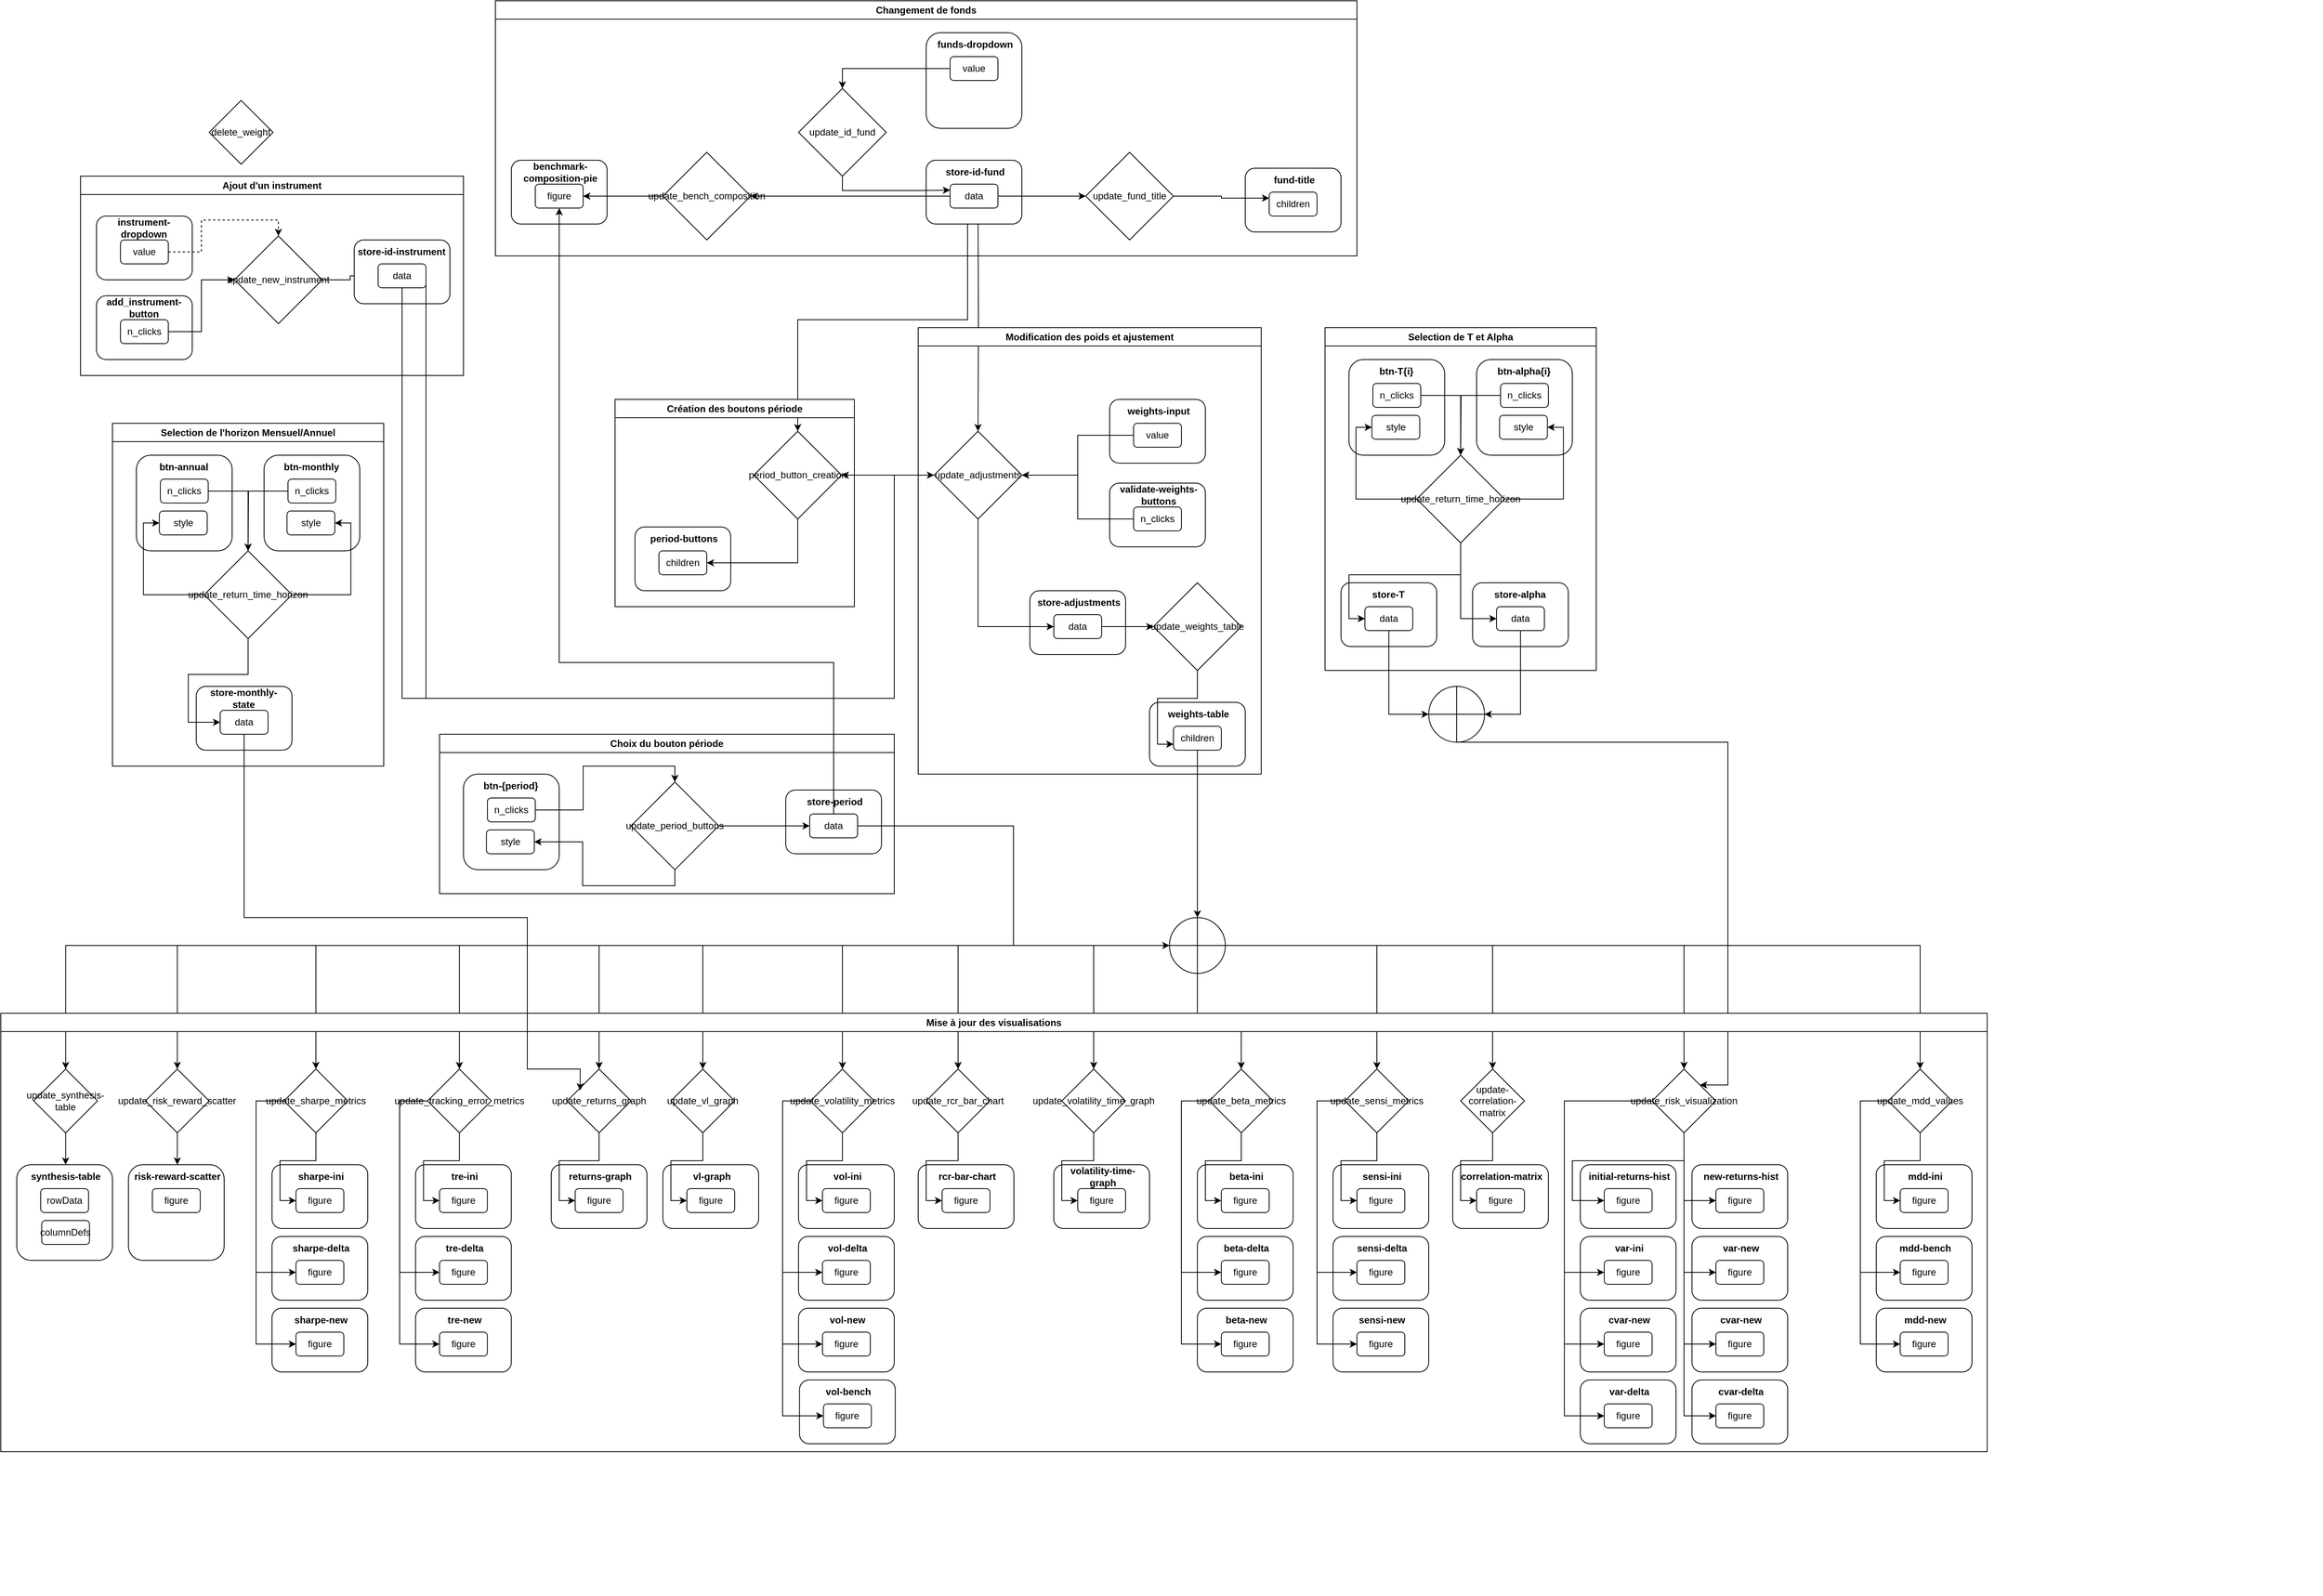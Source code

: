 <mxfile version="28.0.5">
  <diagram name="Page-1" id="CVmTYW8xOtdNSDSt-_Bv">
    <mxGraphModel dx="4372" dy="3239" grid="1" gridSize="10" guides="1" tooltips="1" connect="1" arrows="1" fold="1" page="1" pageScale="1" pageWidth="827" pageHeight="1169" math="0" shadow="0">
      <root>
        <mxCell id="0" />
        <mxCell id="1" parent="0" />
        <mxCell id="e45VYESXmYml-wPN9w2d-36" style="edgeStyle=orthogonalEdgeStyle;rounded=0;orthogonalLoop=1;jettySize=auto;html=1;exitX=0.365;exitY=0.966;exitDx=0;exitDy=0;exitPerimeter=0;" parent="1" source="e45VYESXmYml-wPN9w2d-11" target="e45VYESXmYml-wPN9w2d-35" edge="1">
          <mxGeometry relative="1" as="geometry" />
        </mxCell>
        <mxCell id="e45VYESXmYml-wPN9w2d-107" style="edgeStyle=orthogonalEdgeStyle;rounded=0;orthogonalLoop=1;jettySize=auto;html=1;entryX=0.5;entryY=0;entryDx=0;entryDy=0;" parent="1" target="e45VYESXmYml-wPN9w2d-102" edge="1">
          <mxGeometry relative="1" as="geometry">
            <mxPoint x="565" y="10" as="sourcePoint" />
          </mxGeometry>
        </mxCell>
        <mxCell id="e45VYESXmYml-wPN9w2d-110" value="" style="group;strokeColor=none;" parent="1" vertex="1" connectable="0">
          <mxGeometry x="630" y="490" width="120" height="120" as="geometry" />
        </mxCell>
        <mxCell id="e45VYESXmYml-wPN9w2d-111" value="&lt;span style=&quot;color: rgba(0, 0, 0, 0); font-family: monospace; font-size: 0px; text-align: start; text-wrap-mode: nowrap;&quot;&gt;%3CmxGraphModel%3E%3Croot%3E%3CmxCell%20id%3D%220%22%2F%3E%3CmxCell%20id%3D%221%22%20parent%3D%220%22%2F%3E%3CmxCell%20id%3D%222%22%20value%3D%22update_id_fund%22%20style%3D%22rhombus%3BwhiteSpace%3Dwrap%3Bhtml%3D1%3B%22%20vertex%3D%221%22%20parent%3D%221%22%3E%3CmxGeometry%20x%3D%22330%22%20y%3D%2260%22%20width%3D%22110%22%20height%3D%22110%22%20as%3D%22geometry%22%2F%3E%3C%2FmxCell%3E%3C%2Froot%3E%3C%2FmxGraphModel%3E&lt;/span&gt;" style="rounded=1;whiteSpace=wrap;html=1;" parent="e45VYESXmYml-wPN9w2d-110" vertex="1">
          <mxGeometry width="120" height="80" as="geometry" />
        </mxCell>
        <mxCell id="e45VYESXmYml-wPN9w2d-112" value="&lt;b&gt;store-adjustments&lt;/b&gt;" style="text;html=1;align=center;verticalAlign=middle;whiteSpace=wrap;rounded=0;" parent="e45VYESXmYml-wPN9w2d-110" vertex="1">
          <mxGeometry x="5" width="112.5" height="30" as="geometry" />
        </mxCell>
        <mxCell id="e45VYESXmYml-wPN9w2d-113" value="data" style="text;html=1;align=center;verticalAlign=middle;whiteSpace=wrap;rounded=1;strokeColor=default;" parent="e45VYESXmYml-wPN9w2d-110" vertex="1">
          <mxGeometry x="30" y="30" width="60" height="30" as="geometry" />
        </mxCell>
        <mxCell id="e45VYESXmYml-wPN9w2d-114" style="edgeStyle=orthogonalEdgeStyle;rounded=0;orthogonalLoop=1;jettySize=auto;html=1;entryX=0;entryY=0.5;entryDx=0;entryDy=0;" parent="1" source="e45VYESXmYml-wPN9w2d-102" target="e45VYESXmYml-wPN9w2d-113" edge="1">
          <mxGeometry relative="1" as="geometry">
            <Array as="points">
              <mxPoint x="565" y="535" />
            </Array>
          </mxGeometry>
        </mxCell>
        <mxCell id="ddVlhz2ehr492_PRKj_t-12" value="" style="group" vertex="1" connectable="0" parent="1">
          <mxGeometry x="-520" y="280" width="340" height="450" as="geometry" />
        </mxCell>
        <mxCell id="e45VYESXmYml-wPN9w2d-75" value="" style="group;strokeColor=none;flipV=0;flipH=1;" parent="ddVlhz2ehr492_PRKj_t-12" vertex="1" connectable="0">
          <mxGeometry x="105" y="330" width="120" height="120" as="geometry" />
        </mxCell>
        <mxCell id="e45VYESXmYml-wPN9w2d-76" value="&lt;span style=&quot;color: rgba(0, 0, 0, 0); font-family: monospace; font-size: 0px; text-align: start; text-wrap-mode: nowrap;&quot;&gt;%3CmxGraphModel%3E%3Croot%3E%3CmxCell%20id%3D%220%22%2F%3E%3CmxCell%20id%3D%221%22%20parent%3D%220%22%2F%3E%3CmxCell%20id%3D%222%22%20value%3D%22update_id_fund%22%20style%3D%22rhombus%3BwhiteSpace%3Dwrap%3Bhtml%3D1%3B%22%20vertex%3D%221%22%20parent%3D%221%22%3E%3CmxGeometry%20x%3D%22330%22%20y%3D%2260%22%20width%3D%22110%22%20height%3D%22110%22%20as%3D%22geometry%22%2F%3E%3C%2FmxCell%3E%3C%2Froot%3E%3C%2FmxGraphModel%3E&lt;/span&gt;" style="rounded=1;whiteSpace=wrap;html=1;" parent="e45VYESXmYml-wPN9w2d-75" vertex="1">
          <mxGeometry width="120" height="80" as="geometry" />
        </mxCell>
        <mxCell id="e45VYESXmYml-wPN9w2d-77" value="&lt;b&gt;store-monthly-state&lt;/b&gt;" style="text;html=1;align=center;verticalAlign=middle;whiteSpace=wrap;rounded=0;" parent="e45VYESXmYml-wPN9w2d-75" vertex="1">
          <mxGeometry x="2.5" width="112.5" height="30" as="geometry" />
        </mxCell>
        <mxCell id="e45VYESXmYml-wPN9w2d-78" value="data" style="text;html=1;align=center;verticalAlign=middle;whiteSpace=wrap;rounded=1;strokeColor=default;" parent="e45VYESXmYml-wPN9w2d-75" vertex="1">
          <mxGeometry x="30" y="30" width="60" height="30" as="geometry" />
        </mxCell>
        <mxCell id="e45VYESXmYml-wPN9w2d-91" style="edgeStyle=orthogonalEdgeStyle;rounded=0;orthogonalLoop=1;jettySize=auto;html=1;entryX=0;entryY=0.5;entryDx=0;entryDy=0;" parent="ddVlhz2ehr492_PRKj_t-12" source="e45VYESXmYml-wPN9w2d-66" target="e45VYESXmYml-wPN9w2d-78" edge="1">
          <mxGeometry relative="1" as="geometry" />
        </mxCell>
        <mxCell id="e45VYESXmYml-wPN9w2d-66" value="update_return_time_horizon" style="rhombus;whiteSpace=wrap;html=1;" parent="ddVlhz2ehr492_PRKj_t-12" vertex="1">
          <mxGeometry x="115" y="160" width="110" height="110" as="geometry" />
        </mxCell>
        <mxCell id="e45VYESXmYml-wPN9w2d-85" value="" style="group" parent="ddVlhz2ehr492_PRKj_t-12" vertex="1" connectable="0">
          <mxGeometry x="190" y="40" width="120" height="120" as="geometry" />
        </mxCell>
        <mxCell id="e45VYESXmYml-wPN9w2d-68" value="&lt;span style=&quot;color: rgba(0, 0, 0, 0); font-family: monospace; font-size: 0px; text-align: start; text-wrap-mode: nowrap;&quot;&gt;%3CmxGraphModel%3E%3Croot%3E%3CmxCell%20id%3D%220%22%2F%3E%3CmxCell%20id%3D%221%22%20parent%3D%220%22%2F%3E%3CmxCell%20id%3D%222%22%20value%3D%22update_id_fund%22%20style%3D%22rhombus%3BwhiteSpace%3Dwrap%3Bhtml%3D1%3B%22%20vertex%3D%221%22%20parent%3D%221%22%3E%3CmxGeometry%20x%3D%22330%22%20y%3D%2260%22%20width%3D%22110%22%20height%3D%22110%22%20as%3D%22geometry%22%2F%3E%3C%2FmxCell%3E%3C%2Froot%3E%3C%2FmxGraphModel%3E&lt;/span&gt;" style="rounded=1;whiteSpace=wrap;html=1;" parent="e45VYESXmYml-wPN9w2d-85" vertex="1">
          <mxGeometry width="120" height="120" as="geometry" />
        </mxCell>
        <mxCell id="e45VYESXmYml-wPN9w2d-69" value="&lt;b&gt;btn-monthly&lt;/b&gt;" style="text;html=1;align=center;verticalAlign=middle;whiteSpace=wrap;rounded=0;" parent="e45VYESXmYml-wPN9w2d-85" vertex="1">
          <mxGeometry x="2.5" width="112.5" height="30" as="geometry" />
        </mxCell>
        <mxCell id="e45VYESXmYml-wPN9w2d-93" style="edgeStyle=orthogonalEdgeStyle;rounded=0;orthogonalLoop=1;jettySize=auto;html=1;" parent="e45VYESXmYml-wPN9w2d-85" source="e45VYESXmYml-wPN9w2d-70" edge="1">
          <mxGeometry relative="1" as="geometry">
            <mxPoint x="-20" y="120" as="targetPoint" />
          </mxGeometry>
        </mxCell>
        <mxCell id="e45VYESXmYml-wPN9w2d-70" value="n_clicks" style="text;html=1;align=center;verticalAlign=middle;whiteSpace=wrap;rounded=1;strokeColor=default;" parent="e45VYESXmYml-wPN9w2d-85" vertex="1">
          <mxGeometry x="30" y="30" width="60" height="30" as="geometry" />
        </mxCell>
        <mxCell id="e45VYESXmYml-wPN9w2d-84" value="style" style="text;html=1;align=center;verticalAlign=middle;whiteSpace=wrap;rounded=1;strokeColor=default;" parent="e45VYESXmYml-wPN9w2d-85" vertex="1">
          <mxGeometry x="28.75" y="70" width="60" height="30" as="geometry" />
        </mxCell>
        <mxCell id="e45VYESXmYml-wPN9w2d-86" value="" style="group" parent="ddVlhz2ehr492_PRKj_t-12" vertex="1" connectable="0">
          <mxGeometry x="30" y="40" width="120" height="120" as="geometry" />
        </mxCell>
        <mxCell id="e45VYESXmYml-wPN9w2d-87" value="&lt;span style=&quot;color: rgba(0, 0, 0, 0); font-family: monospace; font-size: 0px; text-align: start; text-wrap-mode: nowrap;&quot;&gt;%3CmxGraphModel%3E%3Croot%3E%3CmxCell%20id%3D%220%22%2F%3E%3CmxCell%20id%3D%221%22%20parent%3D%220%22%2F%3E%3CmxCell%20id%3D%222%22%20value%3D%22update_id_fund%22%20style%3D%22rhombus%3BwhiteSpace%3Dwrap%3Bhtml%3D1%3B%22%20vertex%3D%221%22%20parent%3D%221%22%3E%3CmxGeometry%20x%3D%22330%22%20y%3D%2260%22%20width%3D%22110%22%20height%3D%22110%22%20as%3D%22geometry%22%2F%3E%3C%2FmxCell%3E%3C%2Froot%3E%3C%2FmxGraphModel%3E&lt;/span&gt;" style="rounded=1;whiteSpace=wrap;html=1;" parent="e45VYESXmYml-wPN9w2d-86" vertex="1">
          <mxGeometry width="120" height="120" as="geometry" />
        </mxCell>
        <mxCell id="e45VYESXmYml-wPN9w2d-88" value="&lt;b&gt;btn-annual&lt;/b&gt;" style="text;html=1;align=center;verticalAlign=middle;whiteSpace=wrap;rounded=0;" parent="e45VYESXmYml-wPN9w2d-86" vertex="1">
          <mxGeometry x="2.5" width="112.5" height="30" as="geometry" />
        </mxCell>
        <mxCell id="e45VYESXmYml-wPN9w2d-89" value="n_clicks" style="text;html=1;align=center;verticalAlign=middle;whiteSpace=wrap;rounded=1;strokeColor=default;" parent="e45VYESXmYml-wPN9w2d-86" vertex="1">
          <mxGeometry x="30" y="30" width="60" height="30" as="geometry" />
        </mxCell>
        <mxCell id="e45VYESXmYml-wPN9w2d-90" value="style" style="text;html=1;align=center;verticalAlign=middle;whiteSpace=wrap;rounded=1;strokeColor=default;" parent="e45VYESXmYml-wPN9w2d-86" vertex="1">
          <mxGeometry x="28.75" y="70" width="60" height="30" as="geometry" />
        </mxCell>
        <mxCell id="e45VYESXmYml-wPN9w2d-92" style="edgeStyle=orthogonalEdgeStyle;rounded=0;orthogonalLoop=1;jettySize=auto;html=1;entryX=0.5;entryY=0;entryDx=0;entryDy=0;exitX=1;exitY=0.5;exitDx=0;exitDy=0;" parent="ddVlhz2ehr492_PRKj_t-12" source="e45VYESXmYml-wPN9w2d-89" target="e45VYESXmYml-wPN9w2d-66" edge="1">
          <mxGeometry relative="1" as="geometry" />
        </mxCell>
        <mxCell id="e45VYESXmYml-wPN9w2d-94" style="edgeStyle=orthogonalEdgeStyle;rounded=0;orthogonalLoop=1;jettySize=auto;html=1;entryX=1;entryY=0.5;entryDx=0;entryDy=0;exitX=1;exitY=0.5;exitDx=0;exitDy=0;" parent="ddVlhz2ehr492_PRKj_t-12" source="e45VYESXmYml-wPN9w2d-66" target="e45VYESXmYml-wPN9w2d-84" edge="1">
          <mxGeometry relative="1" as="geometry" />
        </mxCell>
        <mxCell id="e45VYESXmYml-wPN9w2d-95" style="edgeStyle=orthogonalEdgeStyle;rounded=0;orthogonalLoop=1;jettySize=auto;html=1;entryX=0;entryY=0.5;entryDx=0;entryDy=0;exitX=0;exitY=0.5;exitDx=0;exitDy=0;" parent="ddVlhz2ehr492_PRKj_t-12" source="e45VYESXmYml-wPN9w2d-66" target="e45VYESXmYml-wPN9w2d-90" edge="1">
          <mxGeometry relative="1" as="geometry" />
        </mxCell>
        <mxCell id="ddVlhz2ehr492_PRKj_t-11" value="Selection de l&#39;horizon Mensuel/Annuel" style="swimlane;whiteSpace=wrap;html=1;" vertex="1" parent="ddVlhz2ehr492_PRKj_t-12">
          <mxGeometry width="340" height="430" as="geometry" />
        </mxCell>
        <mxCell id="ddVlhz2ehr492_PRKj_t-13" value="" style="group" vertex="1" connectable="0" parent="1">
          <mxGeometry x="-560" y="-30" width="480" height="270" as="geometry" />
        </mxCell>
        <mxCell id="e45VYESXmYml-wPN9w2d-49" value="" style="group;strokeColor=none;flipV=0;flipH=1;" parent="ddVlhz2ehr492_PRKj_t-13" vertex="1" connectable="0">
          <mxGeometry x="20" y="50" width="120" height="120" as="geometry" />
        </mxCell>
        <mxCell id="e45VYESXmYml-wPN9w2d-50" value="" style="rounded=1;whiteSpace=wrap;html=1;" parent="e45VYESXmYml-wPN9w2d-49" vertex="1">
          <mxGeometry width="120" height="80" as="geometry" />
        </mxCell>
        <mxCell id="e45VYESXmYml-wPN9w2d-51" value="&lt;b&gt;instrument-dropdown&lt;/b&gt;" style="text;html=1;align=center;verticalAlign=middle;whiteSpace=wrap;rounded=0;" parent="e45VYESXmYml-wPN9w2d-49" vertex="1">
          <mxGeometry x="2.5" width="112.5" height="30" as="geometry" />
        </mxCell>
        <mxCell id="e45VYESXmYml-wPN9w2d-52" value="value" style="text;html=1;align=center;verticalAlign=middle;whiteSpace=wrap;rounded=1;strokeColor=default;" parent="e45VYESXmYml-wPN9w2d-49" vertex="1">
          <mxGeometry x="30" y="30" width="60" height="30" as="geometry" />
        </mxCell>
        <mxCell id="e45VYESXmYml-wPN9w2d-103" style="edgeStyle=orthogonalEdgeStyle;rounded=0;orthogonalLoop=1;jettySize=auto;html=1;entryX=0;entryY=0.5;entryDx=0;entryDy=0;" parent="ddVlhz2ehr492_PRKj_t-13" source="e45VYESXmYml-wPN9w2d-53" target="e45VYESXmYml-wPN9w2d-63" edge="1">
          <mxGeometry relative="1" as="geometry" />
        </mxCell>
        <mxCell id="e45VYESXmYml-wPN9w2d-53" value="update_new_instrument" style="rhombus;whiteSpace=wrap;html=1;flipV=0;flipH=1;" parent="ddVlhz2ehr492_PRKj_t-13" vertex="1">
          <mxGeometry x="193" y="75" width="110" height="110" as="geometry" />
        </mxCell>
        <mxCell id="e45VYESXmYml-wPN9w2d-55" value="" style="group;strokeColor=none;flipV=0;flipH=1;" parent="ddVlhz2ehr492_PRKj_t-13" vertex="1" connectable="0">
          <mxGeometry x="20" y="150" width="120" height="120" as="geometry" />
        </mxCell>
        <mxCell id="e45VYESXmYml-wPN9w2d-56" value="" style="rounded=1;whiteSpace=wrap;html=1;flipH=1;" parent="e45VYESXmYml-wPN9w2d-55" vertex="1">
          <mxGeometry width="120" height="80" as="geometry" />
        </mxCell>
        <mxCell id="e45VYESXmYml-wPN9w2d-57" value="&lt;b&gt;add_instrument-button&lt;/b&gt;" style="text;html=1;align=center;verticalAlign=middle;whiteSpace=wrap;rounded=0;flipH=1;" parent="e45VYESXmYml-wPN9w2d-55" vertex="1">
          <mxGeometry x="2.5" width="112.5" height="30" as="geometry" />
        </mxCell>
        <mxCell id="e45VYESXmYml-wPN9w2d-58" value="n_clicks" style="text;html=1;align=center;verticalAlign=middle;whiteSpace=wrap;rounded=1;strokeColor=default;flipH=1;" parent="e45VYESXmYml-wPN9w2d-55" vertex="1">
          <mxGeometry x="30" y="30" width="60" height="30" as="geometry" />
        </mxCell>
        <mxCell id="e45VYESXmYml-wPN9w2d-60" value="" style="group;strokeColor=none;flipV=0;flipH=1;" parent="ddVlhz2ehr492_PRKj_t-13" vertex="1" connectable="0">
          <mxGeometry x="343" y="80" width="120" height="120" as="geometry" />
        </mxCell>
        <mxCell id="e45VYESXmYml-wPN9w2d-61" value="&lt;span style=&quot;color: rgba(0, 0, 0, 0); font-family: monospace; font-size: 0px; text-align: start; text-wrap-mode: nowrap;&quot;&gt;%3CmxGraphModel%3E%3Croot%3E%3CmxCell%20id%3D%220%22%2F%3E%3CmxCell%20id%3D%221%22%20parent%3D%220%22%2F%3E%3CmxCell%20id%3D%222%22%20value%3D%22update_id_fund%22%20style%3D%22rhombus%3BwhiteSpace%3Dwrap%3Bhtml%3D1%3B%22%20vertex%3D%221%22%20parent%3D%221%22%3E%3CmxGeometry%20x%3D%22330%22%20y%3D%2260%22%20width%3D%22110%22%20height%3D%22110%22%20as%3D%22geometry%22%2F%3E%3C%2FmxCell%3E%3C%2Froot%3E%3C%2FmxGraphModel%3E&lt;/span&gt;" style="rounded=1;whiteSpace=wrap;html=1;" parent="e45VYESXmYml-wPN9w2d-60" vertex="1">
          <mxGeometry width="120" height="80" as="geometry" />
        </mxCell>
        <mxCell id="e45VYESXmYml-wPN9w2d-62" value="&lt;b&gt;store-id-instrument&lt;/b&gt;" style="text;html=1;align=center;verticalAlign=middle;whiteSpace=wrap;rounded=0;" parent="e45VYESXmYml-wPN9w2d-60" vertex="1">
          <mxGeometry x="2.5" width="112.5" height="30" as="geometry" />
        </mxCell>
        <mxCell id="e45VYESXmYml-wPN9w2d-63" value="data" style="text;html=1;align=center;verticalAlign=middle;whiteSpace=wrap;rounded=1;strokeColor=default;" parent="e45VYESXmYml-wPN9w2d-60" vertex="1">
          <mxGeometry x="30" y="30" width="60" height="30" as="geometry" />
        </mxCell>
        <mxCell id="e45VYESXmYml-wPN9w2d-105" style="edgeStyle=orthogonalEdgeStyle;rounded=0;orthogonalLoop=1;jettySize=auto;html=1;exitX=1;exitY=0.5;exitDx=0;exitDy=0;" parent="ddVlhz2ehr492_PRKj_t-13" source="e45VYESXmYml-wPN9w2d-58" target="e45VYESXmYml-wPN9w2d-53" edge="1">
          <mxGeometry relative="1" as="geometry" />
        </mxCell>
        <mxCell id="e45VYESXmYml-wPN9w2d-106" style="edgeStyle=orthogonalEdgeStyle;rounded=0;orthogonalLoop=1;jettySize=auto;html=1;exitX=1;exitY=0.5;exitDx=0;exitDy=0;entryX=0.5;entryY=0;entryDx=0;entryDy=0;dashed=1;" parent="ddVlhz2ehr492_PRKj_t-13" source="e45VYESXmYml-wPN9w2d-52" target="e45VYESXmYml-wPN9w2d-53" edge="1">
          <mxGeometry relative="1" as="geometry" />
        </mxCell>
        <mxCell id="ddVlhz2ehr492_PRKj_t-10" value="Ajout d&#39;un instrument" style="swimlane;whiteSpace=wrap;html=1;" vertex="1" parent="ddVlhz2ehr492_PRKj_t-13">
          <mxGeometry width="480" height="250" as="geometry" />
        </mxCell>
        <mxCell id="e45VYESXmYml-wPN9w2d-9" value="" style="rounded=1;whiteSpace=wrap;html=1;" parent="1" vertex="1">
          <mxGeometry x="500" y="-50" width="120" height="80" as="geometry" />
        </mxCell>
        <mxCell id="e45VYESXmYml-wPN9w2d-10" value="&lt;b&gt;store-id-fund&lt;/b&gt;" style="text;html=1;align=center;verticalAlign=middle;whiteSpace=wrap;rounded=0;" parent="1" vertex="1">
          <mxGeometry x="505" y="-50" width="112.5" height="30" as="geometry" />
        </mxCell>
        <mxCell id="e45VYESXmYml-wPN9w2d-11" value="data" style="text;html=1;align=center;verticalAlign=middle;whiteSpace=wrap;rounded=1;strokeColor=default;" parent="1" vertex="1">
          <mxGeometry x="530" y="-20" width="60" height="30" as="geometry" />
        </mxCell>
        <mxCell id="e45VYESXmYml-wPN9w2d-1" value="update_id_fund" style="rhombus;whiteSpace=wrap;html=1;" parent="1" vertex="1">
          <mxGeometry x="340" y="-140" width="110" height="110" as="geometry" />
        </mxCell>
        <mxCell id="e45VYESXmYml-wPN9w2d-13" style="edgeStyle=orthogonalEdgeStyle;rounded=0;orthogonalLoop=1;jettySize=auto;html=1;entryX=0;entryY=0.25;entryDx=0;entryDy=0;exitX=0.5;exitY=1;exitDx=0;exitDy=0;" parent="1" source="e45VYESXmYml-wPN9w2d-1" target="e45VYESXmYml-wPN9w2d-11" edge="1">
          <mxGeometry relative="1" as="geometry">
            <mxPoint x="395" as="targetPoint" />
            <Array as="points">
              <mxPoint x="395" y="-12" />
              <mxPoint x="490" y="-12" />
            </Array>
          </mxGeometry>
        </mxCell>
        <mxCell id="e45VYESXmYml-wPN9w2d-5" value="" style="group;strokeColor=none;" parent="1" vertex="1" connectable="0">
          <mxGeometry x="500" y="-210" width="120" height="120" as="geometry" />
        </mxCell>
        <mxCell id="e45VYESXmYml-wPN9w2d-3" value="" style="rounded=1;whiteSpace=wrap;html=1;" parent="e45VYESXmYml-wPN9w2d-5" vertex="1">
          <mxGeometry width="120" height="120" as="geometry" />
        </mxCell>
        <mxCell id="e45VYESXmYml-wPN9w2d-4" value="&lt;b&gt;funds-dropdown&lt;/b&gt;" style="text;html=1;align=center;verticalAlign=middle;whiteSpace=wrap;rounded=0;" parent="e45VYESXmYml-wPN9w2d-5" vertex="1">
          <mxGeometry x="5" width="112.5" height="30" as="geometry" />
        </mxCell>
        <mxCell id="e45VYESXmYml-wPN9w2d-6" value="value" style="text;html=1;align=center;verticalAlign=middle;whiteSpace=wrap;rounded=1;strokeColor=default;" parent="e45VYESXmYml-wPN9w2d-5" vertex="1">
          <mxGeometry x="30" y="30" width="60" height="30" as="geometry" />
        </mxCell>
        <mxCell id="e45VYESXmYml-wPN9w2d-7" style="edgeStyle=orthogonalEdgeStyle;rounded=0;orthogonalLoop=1;jettySize=auto;html=1;" parent="1" source="e45VYESXmYml-wPN9w2d-6" target="e45VYESXmYml-wPN9w2d-1" edge="1">
          <mxGeometry relative="1" as="geometry" />
        </mxCell>
        <mxCell id="e45VYESXmYml-wPN9w2d-14" value="update_fund_title" style="rhombus;whiteSpace=wrap;html=1;" parent="1" vertex="1">
          <mxGeometry x="700" y="-60" width="110" height="110" as="geometry" />
        </mxCell>
        <mxCell id="e45VYESXmYml-wPN9w2d-19" value="&lt;span style=&quot;color: rgba(0, 0, 0, 0); font-family: monospace; font-size: 0px; text-align: start; text-wrap-mode: nowrap;&quot;&gt;%3CmxGraphModel%3E%3Croot%3E%3CmxCell%20id%3D%220%22%2F%3E%3CmxCell%20id%3D%221%22%20parent%3D%220%22%2F%3E%3CmxCell%20id%3D%222%22%20value%3D%22update_id_fund%22%20style%3D%22rhombus%3BwhiteSpace%3Dwrap%3Bhtml%3D1%3B%22%20vertex%3D%221%22%20parent%3D%221%22%3E%3CmxGeometry%20x%3D%22330%22%20y%3D%2260%22%20width%3D%22110%22%20height%3D%22110%22%20as%3D%22geometry%22%2F%3E%3C%2FmxCell%3E%3C%2Froot%3E%3C%2FmxGraphModel%3E&lt;/span&gt;" style="rounded=1;whiteSpace=wrap;html=1;" parent="1" vertex="1">
          <mxGeometry x="900" y="-40" width="120" height="80" as="geometry" />
        </mxCell>
        <mxCell id="e45VYESXmYml-wPN9w2d-20" value="&lt;b&gt;fund-title&lt;/b&gt;" style="text;html=1;align=center;verticalAlign=middle;whiteSpace=wrap;rounded=0;" parent="1" vertex="1">
          <mxGeometry x="905" y="-40" width="112.5" height="30" as="geometry" />
        </mxCell>
        <mxCell id="e45VYESXmYml-wPN9w2d-21" value="children" style="text;html=1;align=center;verticalAlign=middle;whiteSpace=wrap;rounded=1;strokeColor=default;" parent="1" vertex="1">
          <mxGeometry x="930" y="-10" width="60" height="30" as="geometry" />
        </mxCell>
        <mxCell id="e45VYESXmYml-wPN9w2d-22" style="edgeStyle=orthogonalEdgeStyle;rounded=0;orthogonalLoop=1;jettySize=auto;html=1;entryX=0;entryY=0.25;entryDx=0;entryDy=0;exitX=1;exitY=0.5;exitDx=0;exitDy=0;" parent="1" source="e45VYESXmYml-wPN9w2d-14" target="e45VYESXmYml-wPN9w2d-21" edge="1">
          <mxGeometry relative="1" as="geometry" />
        </mxCell>
        <mxCell id="e45VYESXmYml-wPN9w2d-23" value="update_bench_composition" style="rhombus;whiteSpace=wrap;html=1;" parent="1" vertex="1">
          <mxGeometry x="170" y="-60" width="110" height="110" as="geometry" />
        </mxCell>
        <mxCell id="e45VYESXmYml-wPN9w2d-24" style="edgeStyle=orthogonalEdgeStyle;rounded=0;orthogonalLoop=1;jettySize=auto;html=1;exitX=0;exitY=0.5;exitDx=0;exitDy=0;" parent="1" source="e45VYESXmYml-wPN9w2d-11" target="e45VYESXmYml-wPN9w2d-23" edge="1">
          <mxGeometry relative="1" as="geometry" />
        </mxCell>
        <mxCell id="e45VYESXmYml-wPN9w2d-28" value="" style="rounded=1;whiteSpace=wrap;html=1;" parent="1" vertex="1">
          <mxGeometry x="-20" y="-50" width="120" height="80" as="geometry" />
        </mxCell>
        <mxCell id="e45VYESXmYml-wPN9w2d-29" value="&lt;b&gt;benchmark-composition-pie&lt;/b&gt;" style="text;html=1;align=center;verticalAlign=middle;whiteSpace=wrap;rounded=0;" parent="1" vertex="1">
          <mxGeometry x="-15" y="-50" width="112.5" height="30" as="geometry" />
        </mxCell>
        <mxCell id="e45VYESXmYml-wPN9w2d-30" value="figure" style="text;html=1;align=center;verticalAlign=middle;whiteSpace=wrap;rounded=1;strokeColor=default;" parent="1" vertex="1">
          <mxGeometry x="10" y="-20" width="60" height="30" as="geometry" />
        </mxCell>
        <mxCell id="e45VYESXmYml-wPN9w2d-26" style="edgeStyle=orthogonalEdgeStyle;rounded=0;orthogonalLoop=1;jettySize=auto;html=1;entryX=1;entryY=0.5;entryDx=0;entryDy=0;" parent="1" source="e45VYESXmYml-wPN9w2d-23" target="e45VYESXmYml-wPN9w2d-30" edge="1">
          <mxGeometry relative="1" as="geometry">
            <mxPoint x="225" y="90" as="targetPoint" />
          </mxGeometry>
        </mxCell>
        <mxCell id="e45VYESXmYml-wPN9w2d-34" style="edgeStyle=orthogonalEdgeStyle;rounded=0;orthogonalLoop=1;jettySize=auto;html=1;exitX=1;exitY=0.5;exitDx=0;exitDy=0;entryX=0;entryY=0.5;entryDx=0;entryDy=0;" parent="1" source="e45VYESXmYml-wPN9w2d-11" target="e45VYESXmYml-wPN9w2d-14" edge="1">
          <mxGeometry relative="1" as="geometry" />
        </mxCell>
        <mxCell id="ddVlhz2ehr492_PRKj_t-26" value="Changement de fonds" style="swimlane;whiteSpace=wrap;html=1;fillColor=default;fillStyle=solid;" vertex="1" parent="1">
          <mxGeometry x="-40" y="-250" width="1080" height="320" as="geometry" />
        </mxCell>
        <mxCell id="e45VYESXmYml-wPN9w2d-109" style="edgeStyle=orthogonalEdgeStyle;rounded=0;orthogonalLoop=1;jettySize=auto;html=1;exitX=1;exitY=0.5;exitDx=0;exitDy=0;entryX=0;entryY=0.5;entryDx=0;entryDy=0;" parent="1" source="e45VYESXmYml-wPN9w2d-63" target="e45VYESXmYml-wPN9w2d-102" edge="1">
          <mxGeometry relative="1" as="geometry">
            <Array as="points">
              <mxPoint x="460" y="625" />
              <mxPoint x="460" y="345" />
            </Array>
          </mxGeometry>
        </mxCell>
        <mxCell id="ddVlhz2ehr492_PRKj_t-28" style="edgeStyle=orthogonalEdgeStyle;rounded=0;orthogonalLoop=1;jettySize=auto;html=1;entryX=1;entryY=0.5;entryDx=0;entryDy=0;" edge="1" parent="1" source="e45VYESXmYml-wPN9w2d-63" target="e45VYESXmYml-wPN9w2d-35">
          <mxGeometry relative="1" as="geometry">
            <Array as="points">
              <mxPoint x="460" y="625" />
              <mxPoint x="460" y="345" />
            </Array>
          </mxGeometry>
        </mxCell>
        <mxCell id="ddVlhz2ehr492_PRKj_t-49" value="" style="group" vertex="1" connectable="0" parent="1">
          <mxGeometry x="110" y="250" width="300" height="280" as="geometry" />
        </mxCell>
        <mxCell id="e45VYESXmYml-wPN9w2d-35" value="period_button_creation" style="rhombus;whiteSpace=wrap;html=1;" parent="ddVlhz2ehr492_PRKj_t-49" vertex="1">
          <mxGeometry x="174" y="40" width="110" height="110" as="geometry" />
        </mxCell>
        <mxCell id="e45VYESXmYml-wPN9w2d-37" value="" style="group;strokeColor=none;" parent="ddVlhz2ehr492_PRKj_t-49" vertex="1" connectable="0">
          <mxGeometry x="25" y="160" width="120" height="120" as="geometry" />
        </mxCell>
        <mxCell id="e45VYESXmYml-wPN9w2d-38" value="&lt;span style=&quot;color: rgba(0, 0, 0, 0); font-family: monospace; font-size: 0px; text-align: start; text-wrap-mode: nowrap;&quot;&gt;%3CmxGraphModel%3E%3Croot%3E%3CmxCell%20id%3D%220%22%2F%3E%3CmxCell%20id%3D%221%22%20parent%3D%220%22%2F%3E%3CmxCell%20id%3D%222%22%20value%3D%22update_id_fund%22%20style%3D%22rhombus%3BwhiteSpace%3Dwrap%3Bhtml%3D1%3B%22%20vertex%3D%221%22%20parent%3D%221%22%3E%3CmxGeometry%20x%3D%22330%22%20y%3D%2260%22%20width%3D%22110%22%20height%3D%22110%22%20as%3D%22geometry%22%2F%3E%3C%2FmxCell%3E%3C%2Froot%3E%3C%2FmxGraphModel%3E&lt;/span&gt;" style="rounded=1;whiteSpace=wrap;html=1;" parent="e45VYESXmYml-wPN9w2d-37" vertex="1">
          <mxGeometry width="120" height="80" as="geometry" />
        </mxCell>
        <mxCell id="e45VYESXmYml-wPN9w2d-39" value="&lt;b&gt;period-buttons&lt;/b&gt;" style="text;html=1;align=center;verticalAlign=middle;whiteSpace=wrap;rounded=0;" parent="e45VYESXmYml-wPN9w2d-37" vertex="1">
          <mxGeometry x="5" width="112.5" height="30" as="geometry" />
        </mxCell>
        <mxCell id="e45VYESXmYml-wPN9w2d-40" value="children" style="text;html=1;align=center;verticalAlign=middle;whiteSpace=wrap;rounded=1;strokeColor=default;" parent="e45VYESXmYml-wPN9w2d-37" vertex="1">
          <mxGeometry x="30" y="30" width="60" height="30" as="geometry" />
        </mxCell>
        <mxCell id="e45VYESXmYml-wPN9w2d-41" style="edgeStyle=orthogonalEdgeStyle;rounded=0;orthogonalLoop=1;jettySize=auto;html=1;exitX=0.5;exitY=1;exitDx=0;exitDy=0;entryX=1;entryY=0.5;entryDx=0;entryDy=0;" parent="ddVlhz2ehr492_PRKj_t-49" source="e45VYESXmYml-wPN9w2d-35" target="e45VYESXmYml-wPN9w2d-40" edge="1">
          <mxGeometry relative="1" as="geometry" />
        </mxCell>
        <mxCell id="ddVlhz2ehr492_PRKj_t-48" value="Création des boutons période" style="swimlane;whiteSpace=wrap;html=1;" vertex="1" parent="ddVlhz2ehr492_PRKj_t-49">
          <mxGeometry width="300" height="260" as="geometry" />
        </mxCell>
        <mxCell id="ddVlhz2ehr492_PRKj_t-2" value="" style="group;strokeColor=none;" vertex="1" connectable="0" parent="1">
          <mxGeometry x="730" y="250" width="120" height="120" as="geometry" />
        </mxCell>
        <mxCell id="ddVlhz2ehr492_PRKj_t-3" value="" style="rounded=1;whiteSpace=wrap;html=1;" vertex="1" parent="ddVlhz2ehr492_PRKj_t-2">
          <mxGeometry width="120" height="80" as="geometry" />
        </mxCell>
        <mxCell id="ddVlhz2ehr492_PRKj_t-4" value="&lt;b&gt;weights-input&lt;/b&gt;" style="text;html=1;align=center;verticalAlign=middle;whiteSpace=wrap;rounded=0;" vertex="1" parent="ddVlhz2ehr492_PRKj_t-2">
          <mxGeometry x="5" width="112.5" height="30" as="geometry" />
        </mxCell>
        <mxCell id="ddVlhz2ehr492_PRKj_t-5" value="value" style="text;html=1;align=center;verticalAlign=middle;whiteSpace=wrap;rounded=1;strokeColor=default;" vertex="1" parent="ddVlhz2ehr492_PRKj_t-2">
          <mxGeometry x="30" y="30" width="60" height="30" as="geometry" />
        </mxCell>
        <mxCell id="ddVlhz2ehr492_PRKj_t-14" value="Modification des poids et ajustement" style="swimlane;whiteSpace=wrap;html=1;" vertex="1" parent="1">
          <mxGeometry x="490" y="160" width="430" height="560" as="geometry" />
        </mxCell>
        <mxCell id="e45VYESXmYml-wPN9w2d-115" value="" style="group;strokeColor=none;" parent="ddVlhz2ehr492_PRKj_t-14" vertex="1" connectable="0">
          <mxGeometry x="240" y="195" width="120" height="120" as="geometry" />
        </mxCell>
        <mxCell id="e45VYESXmYml-wPN9w2d-116" value="" style="rounded=1;whiteSpace=wrap;html=1;" parent="e45VYESXmYml-wPN9w2d-115" vertex="1">
          <mxGeometry width="120" height="80" as="geometry" />
        </mxCell>
        <mxCell id="e45VYESXmYml-wPN9w2d-117" value="&lt;b&gt;validate-weights-buttons&lt;/b&gt;" style="text;html=1;align=center;verticalAlign=middle;whiteSpace=wrap;rounded=0;" parent="e45VYESXmYml-wPN9w2d-115" vertex="1">
          <mxGeometry x="5" width="112.5" height="30" as="geometry" />
        </mxCell>
        <mxCell id="e45VYESXmYml-wPN9w2d-118" value="n_clicks" style="text;html=1;align=center;verticalAlign=middle;whiteSpace=wrap;rounded=1;strokeColor=default;" parent="e45VYESXmYml-wPN9w2d-115" vertex="1">
          <mxGeometry x="30" y="30" width="60" height="30" as="geometry" />
        </mxCell>
        <mxCell id="e45VYESXmYml-wPN9w2d-102" value="update_adjustments" style="rhombus;whiteSpace=wrap;html=1;" parent="ddVlhz2ehr492_PRKj_t-14" vertex="1">
          <mxGeometry x="20" y="130" width="110" height="110" as="geometry" />
        </mxCell>
        <mxCell id="ddVlhz2ehr492_PRKj_t-55" style="edgeStyle=orthogonalEdgeStyle;rounded=0;orthogonalLoop=1;jettySize=auto;html=1;exitX=0;exitY=0.5;exitDx=0;exitDy=0;entryX=1;entryY=0.5;entryDx=0;entryDy=0;" edge="1" parent="ddVlhz2ehr492_PRKj_t-14" source="e45VYESXmYml-wPN9w2d-118" target="e45VYESXmYml-wPN9w2d-102">
          <mxGeometry relative="1" as="geometry" />
        </mxCell>
        <mxCell id="e45VYESXmYml-wPN9w2d-97" value="" style="group;strokeColor=none;" parent="ddVlhz2ehr492_PRKj_t-14" vertex="1" connectable="0">
          <mxGeometry x="320" y="360" width="120" height="190" as="geometry" />
        </mxCell>
        <mxCell id="e45VYESXmYml-wPN9w2d-98" value="&lt;span style=&quot;color: rgba(0, 0, 0, 0); font-family: monospace; font-size: 0px; text-align: start; text-wrap-mode: nowrap;&quot;&gt;%3CmxGraphModel%3E%3Croot%3E%3CmxCell%20id%3D%220%22%2F%3E%3CmxCell%20id%3D%221%22%20parent%3D%220%22%2F%3E%3CmxCell%20id%3D%222%22%20value%3D%22update_id_fund%22%20style%3D%22rhombus%3BwhiteSpace%3Dwrap%3Bhtml%3D1%3B%22%20vertex%3D%221%22%20parent%3D%221%22%3E%3CmxGeometry%20x%3D%22330%22%20y%3D%2260%22%20width%3D%22110%22%20height%3D%22110%22%20as%3D%22geometry%22%2F%3E%3C%2FmxCell%3E%3C%2Froot%3E%3C%2FmxGraphModel%3E&lt;/span&gt;" style="rounded=1;whiteSpace=wrap;html=1;" parent="e45VYESXmYml-wPN9w2d-97" vertex="1">
          <mxGeometry x="-30" y="110" width="120" height="80" as="geometry" />
        </mxCell>
        <mxCell id="e45VYESXmYml-wPN9w2d-99" value="&lt;b&gt;weights-table&lt;/b&gt;" style="text;html=1;align=center;verticalAlign=middle;whiteSpace=wrap;rounded=0;" parent="e45VYESXmYml-wPN9w2d-97" vertex="1">
          <mxGeometry x="-25" y="110" width="112.5" height="30" as="geometry" />
        </mxCell>
        <mxCell id="e45VYESXmYml-wPN9w2d-100" value="children" style="text;html=1;align=center;verticalAlign=middle;whiteSpace=wrap;rounded=1;strokeColor=default;" parent="e45VYESXmYml-wPN9w2d-97" vertex="1">
          <mxGeometry y="140" width="60" height="30" as="geometry" />
        </mxCell>
        <mxCell id="e45VYESXmYml-wPN9w2d-101" style="edgeStyle=orthogonalEdgeStyle;rounded=0;orthogonalLoop=1;jettySize=auto;html=1;entryX=0;entryY=0.75;entryDx=0;entryDy=0;" parent="e45VYESXmYml-wPN9w2d-97" source="e45VYESXmYml-wPN9w2d-96" target="e45VYESXmYml-wPN9w2d-100" edge="1">
          <mxGeometry relative="1" as="geometry" />
        </mxCell>
        <mxCell id="e45VYESXmYml-wPN9w2d-96" value="update_weights_table" style="rhombus;whiteSpace=wrap;html=1;" parent="e45VYESXmYml-wPN9w2d-97" vertex="1">
          <mxGeometry x="-25" y="-40" width="110" height="110" as="geometry" />
        </mxCell>
        <mxCell id="ddVlhz2ehr492_PRKj_t-53" style="edgeStyle=orthogonalEdgeStyle;rounded=0;orthogonalLoop=1;jettySize=auto;html=1;" edge="1" parent="1" source="ddVlhz2ehr492_PRKj_t-5" target="e45VYESXmYml-wPN9w2d-102">
          <mxGeometry relative="1" as="geometry" />
        </mxCell>
        <mxCell id="ddVlhz2ehr492_PRKj_t-56" style="edgeStyle=orthogonalEdgeStyle;rounded=0;orthogonalLoop=1;jettySize=auto;html=1;entryX=0;entryY=0.5;entryDx=0;entryDy=0;" edge="1" parent="1" source="e45VYESXmYml-wPN9w2d-113" target="e45VYESXmYml-wPN9w2d-96">
          <mxGeometry relative="1" as="geometry" />
        </mxCell>
        <mxCell id="ddVlhz2ehr492_PRKj_t-57" value="" style="group" vertex="1" connectable="0" parent="1">
          <mxGeometry x="-110" y="670" width="570" height="200" as="geometry" />
        </mxCell>
        <mxCell id="ddVlhz2ehr492_PRKj_t-29" value="update_period_buttons" style="rhombus;whiteSpace=wrap;html=1;" vertex="1" parent="ddVlhz2ehr492_PRKj_t-57">
          <mxGeometry x="240" y="59.96" width="110" height="110" as="geometry" />
        </mxCell>
        <mxCell id="ddVlhz2ehr492_PRKj_t-30" value="" style="group;strokeColor=none;" vertex="1" connectable="0" parent="ddVlhz2ehr492_PRKj_t-57">
          <mxGeometry x="434" y="69.96" width="120" height="120" as="geometry" />
        </mxCell>
        <mxCell id="ddVlhz2ehr492_PRKj_t-31" value="&lt;span style=&quot;color: rgba(0, 0, 0, 0); font-family: monospace; font-size: 0px; text-align: start; text-wrap-mode: nowrap;&quot;&gt;%3CmxGraphModel%3E%3Croot%3E%3CmxCell%20id%3D%220%22%2F%3E%3CmxCell%20id%3D%221%22%20parent%3D%220%22%2F%3E%3CmxCell%20id%3D%222%22%20value%3D%22update_id_fund%22%20style%3D%22rhombus%3BwhiteSpace%3Dwrap%3Bhtml%3D1%3B%22%20vertex%3D%221%22%20parent%3D%221%22%3E%3CmxGeometry%20x%3D%22330%22%20y%3D%2260%22%20width%3D%22110%22%20height%3D%22110%22%20as%3D%22geometry%22%2F%3E%3C%2FmxCell%3E%3C%2Froot%3E%3C%2FmxGraphModel%3E&lt;/span&gt;" style="rounded=1;whiteSpace=wrap;html=1;" vertex="1" parent="ddVlhz2ehr492_PRKj_t-30">
          <mxGeometry width="120" height="80" as="geometry" />
        </mxCell>
        <mxCell id="ddVlhz2ehr492_PRKj_t-32" value="&lt;b&gt;store-period&lt;/b&gt;" style="text;html=1;align=center;verticalAlign=middle;whiteSpace=wrap;rounded=0;" vertex="1" parent="ddVlhz2ehr492_PRKj_t-30">
          <mxGeometry x="5" width="112.5" height="30" as="geometry" />
        </mxCell>
        <mxCell id="ddVlhz2ehr492_PRKj_t-33" value="data" style="text;html=1;align=center;verticalAlign=middle;whiteSpace=wrap;rounded=1;strokeColor=default;" vertex="1" parent="ddVlhz2ehr492_PRKj_t-30">
          <mxGeometry x="30" y="30" width="60" height="30" as="geometry" />
        </mxCell>
        <mxCell id="ddVlhz2ehr492_PRKj_t-34" style="edgeStyle=orthogonalEdgeStyle;rounded=0;orthogonalLoop=1;jettySize=auto;html=1;entryX=0;entryY=0.5;entryDx=0;entryDy=0;" edge="1" parent="ddVlhz2ehr492_PRKj_t-57" source="ddVlhz2ehr492_PRKj_t-29" target="ddVlhz2ehr492_PRKj_t-33">
          <mxGeometry relative="1" as="geometry" />
        </mxCell>
        <mxCell id="ddVlhz2ehr492_PRKj_t-39" value="" style="group" vertex="1" connectable="0" parent="ddVlhz2ehr492_PRKj_t-57">
          <mxGeometry x="30" y="49.96" width="120" height="120" as="geometry" />
        </mxCell>
        <mxCell id="ddVlhz2ehr492_PRKj_t-40" value="&lt;span style=&quot;color: rgba(0, 0, 0, 0); font-family: monospace; font-size: 0px; text-align: start; text-wrap-mode: nowrap;&quot;&gt;%3CmxGraphModel%3E%3Croot%3E%3CmxCell%20id%3D%220%22%2F%3E%3CmxCell%20id%3D%221%22%20parent%3D%220%22%2F%3E%3CmxCell%20id%3D%222%22%20value%3D%22update_id_fund%22%20style%3D%22rhombus%3BwhiteSpace%3Dwrap%3Bhtml%3D1%3B%22%20vertex%3D%221%22%20parent%3D%221%22%3E%3CmxGeometry%20x%3D%22330%22%20y%3D%2260%22%20width%3D%22110%22%20height%3D%22110%22%20as%3D%22geometry%22%2F%3E%3C%2FmxCell%3E%3C%2Froot%3E%3C%2FmxGraphModel%3E&lt;/span&gt;" style="rounded=1;whiteSpace=wrap;html=1;" vertex="1" parent="ddVlhz2ehr492_PRKj_t-39">
          <mxGeometry width="120" height="120" as="geometry" />
        </mxCell>
        <mxCell id="ddVlhz2ehr492_PRKj_t-41" value="&lt;b&gt;btn-{period}&lt;/b&gt;" style="text;html=1;align=center;verticalAlign=middle;whiteSpace=wrap;rounded=0;" vertex="1" parent="ddVlhz2ehr492_PRKj_t-39">
          <mxGeometry x="2.5" width="112.5" height="30" as="geometry" />
        </mxCell>
        <mxCell id="ddVlhz2ehr492_PRKj_t-42" value="n_clicks" style="text;html=1;align=center;verticalAlign=middle;whiteSpace=wrap;rounded=1;strokeColor=default;" vertex="1" parent="ddVlhz2ehr492_PRKj_t-39">
          <mxGeometry x="30" y="30" width="60" height="30" as="geometry" />
        </mxCell>
        <mxCell id="ddVlhz2ehr492_PRKj_t-43" value="style" style="text;html=1;align=center;verticalAlign=middle;whiteSpace=wrap;rounded=1;strokeColor=default;" vertex="1" parent="ddVlhz2ehr492_PRKj_t-39">
          <mxGeometry x="28.75" y="70" width="60" height="30" as="geometry" />
        </mxCell>
        <mxCell id="ddVlhz2ehr492_PRKj_t-45" style="edgeStyle=orthogonalEdgeStyle;rounded=0;orthogonalLoop=1;jettySize=auto;html=1;entryX=0.5;entryY=0;entryDx=0;entryDy=0;" edge="1" parent="ddVlhz2ehr492_PRKj_t-57" source="ddVlhz2ehr492_PRKj_t-42" target="ddVlhz2ehr492_PRKj_t-29">
          <mxGeometry relative="1" as="geometry" />
        </mxCell>
        <mxCell id="ddVlhz2ehr492_PRKj_t-46" style="edgeStyle=orthogonalEdgeStyle;rounded=0;orthogonalLoop=1;jettySize=auto;html=1;entryX=1;entryY=0.5;entryDx=0;entryDy=0;exitX=0.5;exitY=1;exitDx=0;exitDy=0;" edge="1" parent="ddVlhz2ehr492_PRKj_t-57" source="ddVlhz2ehr492_PRKj_t-29" target="ddVlhz2ehr492_PRKj_t-43">
          <mxGeometry relative="1" as="geometry" />
        </mxCell>
        <mxCell id="ddVlhz2ehr492_PRKj_t-47" value="Choix du bouton période" style="swimlane;whiteSpace=wrap;html=1;" vertex="1" parent="ddVlhz2ehr492_PRKj_t-57">
          <mxGeometry width="570" height="200" as="geometry" />
        </mxCell>
        <mxCell id="ddVlhz2ehr492_PRKj_t-58" style="edgeStyle=orthogonalEdgeStyle;rounded=0;orthogonalLoop=1;jettySize=auto;html=1;entryX=0.5;entryY=1;entryDx=0;entryDy=0;" edge="1" parent="1" source="ddVlhz2ehr492_PRKj_t-33" target="e45VYESXmYml-wPN9w2d-30">
          <mxGeometry relative="1" as="geometry">
            <Array as="points">
              <mxPoint x="384" y="580" />
              <mxPoint x="40" y="580" />
            </Array>
          </mxGeometry>
        </mxCell>
        <mxCell id="ddVlhz2ehr492_PRKj_t-74" value="delete_weight" style="rhombus;whiteSpace=wrap;html=1;" vertex="1" parent="1">
          <mxGeometry x="-398.75" y="-125" width="80" height="80" as="geometry" />
        </mxCell>
        <mxCell id="ddVlhz2ehr492_PRKj_t-75" value="" style="group;strokeColor=none;" vertex="1" connectable="0" parent="1">
          <mxGeometry x="-640" y="1210" width="120" height="120" as="geometry" />
        </mxCell>
        <mxCell id="ddVlhz2ehr492_PRKj_t-76" value="" style="rounded=1;whiteSpace=wrap;html=1;" vertex="1" parent="ddVlhz2ehr492_PRKj_t-75">
          <mxGeometry width="120" height="120" as="geometry" />
        </mxCell>
        <mxCell id="ddVlhz2ehr492_PRKj_t-77" value="&lt;b&gt;synthesis-table&lt;/b&gt;" style="text;html=1;align=center;verticalAlign=middle;whiteSpace=wrap;rounded=0;" vertex="1" parent="ddVlhz2ehr492_PRKj_t-75">
          <mxGeometry x="5" width="112.5" height="30" as="geometry" />
        </mxCell>
        <mxCell id="ddVlhz2ehr492_PRKj_t-78" value="rowData" style="text;html=1;align=center;verticalAlign=middle;whiteSpace=wrap;rounded=1;strokeColor=default;" vertex="1" parent="ddVlhz2ehr492_PRKj_t-75">
          <mxGeometry x="30" y="30" width="60" height="30" as="geometry" />
        </mxCell>
        <mxCell id="ddVlhz2ehr492_PRKj_t-83" value="columnDefs" style="text;html=1;align=center;verticalAlign=middle;whiteSpace=wrap;rounded=1;strokeColor=default;" vertex="1" parent="ddVlhz2ehr492_PRKj_t-75">
          <mxGeometry x="31.25" y="70" width="60" height="30" as="geometry" />
        </mxCell>
        <mxCell id="ddVlhz2ehr492_PRKj_t-85" style="edgeStyle=orthogonalEdgeStyle;rounded=0;orthogonalLoop=1;jettySize=auto;html=1;entryX=0.5;entryY=0;entryDx=0;entryDy=0;" edge="1" parent="1" source="ddVlhz2ehr492_PRKj_t-84" target="ddVlhz2ehr492_PRKj_t-77">
          <mxGeometry relative="1" as="geometry" />
        </mxCell>
        <mxCell id="ddVlhz2ehr492_PRKj_t-84" value="update_synthesis-table" style="rhombus;whiteSpace=wrap;html=1;" vertex="1" parent="1">
          <mxGeometry x="-618.75" y="1090" width="80" height="80" as="geometry" />
        </mxCell>
        <mxCell id="ddVlhz2ehr492_PRKj_t-86" value="" style="group;strokeColor=none;" vertex="1" connectable="0" parent="1">
          <mxGeometry x="-500" y="1210" width="120" height="120" as="geometry" />
        </mxCell>
        <mxCell id="ddVlhz2ehr492_PRKj_t-87" value="" style="rounded=1;whiteSpace=wrap;html=1;" vertex="1" parent="ddVlhz2ehr492_PRKj_t-86">
          <mxGeometry width="120" height="120" as="geometry" />
        </mxCell>
        <mxCell id="ddVlhz2ehr492_PRKj_t-88" value="&lt;b&gt;risk-reward-scatter&lt;/b&gt;" style="text;html=1;align=center;verticalAlign=middle;whiteSpace=wrap;rounded=0;" vertex="1" parent="ddVlhz2ehr492_PRKj_t-86">
          <mxGeometry x="5" width="112.5" height="30" as="geometry" />
        </mxCell>
        <mxCell id="ddVlhz2ehr492_PRKj_t-89" value="figure" style="text;html=1;align=center;verticalAlign=middle;whiteSpace=wrap;rounded=1;strokeColor=default;" vertex="1" parent="ddVlhz2ehr492_PRKj_t-86">
          <mxGeometry x="30" y="30" width="60" height="30" as="geometry" />
        </mxCell>
        <mxCell id="ddVlhz2ehr492_PRKj_t-91" style="edgeStyle=orthogonalEdgeStyle;rounded=0;orthogonalLoop=1;jettySize=auto;html=1;entryX=0.5;entryY=0;entryDx=0;entryDy=0;" edge="1" parent="1" source="ddVlhz2ehr492_PRKj_t-92" target="ddVlhz2ehr492_PRKj_t-88">
          <mxGeometry relative="1" as="geometry" />
        </mxCell>
        <mxCell id="ddVlhz2ehr492_PRKj_t-92" value="update_risk_reward_scatter" style="rhombus;whiteSpace=wrap;html=1;" vertex="1" parent="1">
          <mxGeometry x="-478.75" y="1090" width="80" height="80" as="geometry" />
        </mxCell>
        <mxCell id="ddVlhz2ehr492_PRKj_t-93" value="update_sharpe_metrics" style="rhombus;whiteSpace=wrap;html=1;" vertex="1" parent="1">
          <mxGeometry x="-305" y="1090" width="80" height="80" as="geometry" />
        </mxCell>
        <mxCell id="ddVlhz2ehr492_PRKj_t-338" style="edgeStyle=orthogonalEdgeStyle;rounded=0;orthogonalLoop=1;jettySize=auto;html=1;" edge="1" parent="1" source="ddVlhz2ehr492_PRKj_t-97" target="ddVlhz2ehr492_PRKj_t-84">
          <mxGeometry relative="1" as="geometry" />
        </mxCell>
        <mxCell id="ddVlhz2ehr492_PRKj_t-339" style="edgeStyle=orthogonalEdgeStyle;rounded=0;orthogonalLoop=1;jettySize=auto;html=1;entryX=0.5;entryY=0;entryDx=0;entryDy=0;" edge="1" parent="1" source="ddVlhz2ehr492_PRKj_t-97" target="ddVlhz2ehr492_PRKj_t-92">
          <mxGeometry relative="1" as="geometry" />
        </mxCell>
        <mxCell id="ddVlhz2ehr492_PRKj_t-340" style="edgeStyle=orthogonalEdgeStyle;rounded=0;orthogonalLoop=1;jettySize=auto;html=1;entryX=0.5;entryY=0;entryDx=0;entryDy=0;" edge="1" parent="1" source="ddVlhz2ehr492_PRKj_t-97" target="ddVlhz2ehr492_PRKj_t-93">
          <mxGeometry relative="1" as="geometry" />
        </mxCell>
        <mxCell id="ddVlhz2ehr492_PRKj_t-341" style="edgeStyle=orthogonalEdgeStyle;rounded=0;orthogonalLoop=1;jettySize=auto;html=1;" edge="1" parent="1" source="ddVlhz2ehr492_PRKj_t-97" target="ddVlhz2ehr492_PRKj_t-119">
          <mxGeometry relative="1" as="geometry" />
        </mxCell>
        <mxCell id="ddVlhz2ehr492_PRKj_t-342" style="edgeStyle=orthogonalEdgeStyle;rounded=0;orthogonalLoop=1;jettySize=auto;html=1;entryX=0.5;entryY=0;entryDx=0;entryDy=0;" edge="1" parent="1" source="ddVlhz2ehr492_PRKj_t-97" target="ddVlhz2ehr492_PRKj_t-136">
          <mxGeometry relative="1" as="geometry" />
        </mxCell>
        <mxCell id="ddVlhz2ehr492_PRKj_t-343" style="edgeStyle=orthogonalEdgeStyle;rounded=0;orthogonalLoop=1;jettySize=auto;html=1;" edge="1" parent="1" source="ddVlhz2ehr492_PRKj_t-97" target="ddVlhz2ehr492_PRKj_t-137">
          <mxGeometry relative="1" as="geometry" />
        </mxCell>
        <mxCell id="ddVlhz2ehr492_PRKj_t-344" style="edgeStyle=orthogonalEdgeStyle;rounded=0;orthogonalLoop=1;jettySize=auto;html=1;entryX=0.5;entryY=0;entryDx=0;entryDy=0;" edge="1" parent="1" source="ddVlhz2ehr492_PRKj_t-97" target="ddVlhz2ehr492_PRKj_t-150">
          <mxGeometry relative="1" as="geometry" />
        </mxCell>
        <mxCell id="ddVlhz2ehr492_PRKj_t-345" style="edgeStyle=orthogonalEdgeStyle;rounded=0;orthogonalLoop=1;jettySize=auto;html=1;entryX=0.5;entryY=0;entryDx=0;entryDy=0;" edge="1" parent="1" source="ddVlhz2ehr492_PRKj_t-97" target="ddVlhz2ehr492_PRKj_t-174">
          <mxGeometry relative="1" as="geometry" />
        </mxCell>
        <mxCell id="ddVlhz2ehr492_PRKj_t-346" style="edgeStyle=orthogonalEdgeStyle;rounded=0;orthogonalLoop=1;jettySize=auto;html=1;entryX=0.5;entryY=0;entryDx=0;entryDy=0;" edge="1" parent="1" source="ddVlhz2ehr492_PRKj_t-97" target="ddVlhz2ehr492_PRKj_t-182">
          <mxGeometry relative="1" as="geometry" />
        </mxCell>
        <mxCell id="ddVlhz2ehr492_PRKj_t-347" style="edgeStyle=orthogonalEdgeStyle;rounded=0;orthogonalLoop=1;jettySize=auto;html=1;entryX=0.5;entryY=0;entryDx=0;entryDy=0;" edge="1" parent="1" source="ddVlhz2ehr492_PRKj_t-97" target="ddVlhz2ehr492_PRKj_t-208">
          <mxGeometry relative="1" as="geometry" />
        </mxCell>
        <mxCell id="ddVlhz2ehr492_PRKj_t-348" style="edgeStyle=orthogonalEdgeStyle;rounded=0;orthogonalLoop=1;jettySize=auto;html=1;entryX=0.5;entryY=0;entryDx=0;entryDy=0;" edge="1" parent="1" source="ddVlhz2ehr492_PRKj_t-97" target="ddVlhz2ehr492_PRKj_t-224">
          <mxGeometry relative="1" as="geometry" />
        </mxCell>
        <mxCell id="ddVlhz2ehr492_PRKj_t-349" style="edgeStyle=orthogonalEdgeStyle;rounded=0;orthogonalLoop=1;jettySize=auto;html=1;entryX=0.5;entryY=0;entryDx=0;entryDy=0;" edge="1" parent="1" source="ddVlhz2ehr492_PRKj_t-97" target="ddVlhz2ehr492_PRKj_t-241">
          <mxGeometry relative="1" as="geometry" />
        </mxCell>
        <mxCell id="ddVlhz2ehr492_PRKj_t-350" style="edgeStyle=orthogonalEdgeStyle;rounded=0;orthogonalLoop=1;jettySize=auto;html=1;entryX=0.5;entryY=0;entryDx=0;entryDy=0;" edge="1" parent="1" source="ddVlhz2ehr492_PRKj_t-97" target="ddVlhz2ehr492_PRKj_t-246">
          <mxGeometry relative="1" as="geometry" />
        </mxCell>
        <mxCell id="ddVlhz2ehr492_PRKj_t-351" style="edgeStyle=orthogonalEdgeStyle;rounded=0;orthogonalLoop=1;jettySize=auto;html=1;entryX=0.5;entryY=0;entryDx=0;entryDy=0;" edge="1" parent="1" source="ddVlhz2ehr492_PRKj_t-97" target="ddVlhz2ehr492_PRKj_t-294">
          <mxGeometry relative="1" as="geometry" />
        </mxCell>
        <mxCell id="ddVlhz2ehr492_PRKj_t-97" value="" style="verticalLabelPosition=bottom;verticalAlign=top;html=1;shape=mxgraph.flowchart.summing_function;" vertex="1" parent="1">
          <mxGeometry x="805" y="900" width="70" height="70" as="geometry" />
        </mxCell>
        <mxCell id="ddVlhz2ehr492_PRKj_t-98" style="edgeStyle=orthogonalEdgeStyle;rounded=0;orthogonalLoop=1;jettySize=auto;html=1;exitX=0.5;exitY=1;exitDx=0;exitDy=0;entryX=0.5;entryY=0;entryDx=0;entryDy=0;entryPerimeter=0;" edge="1" parent="1" source="e45VYESXmYml-wPN9w2d-100" target="ddVlhz2ehr492_PRKj_t-97">
          <mxGeometry relative="1" as="geometry" />
        </mxCell>
        <mxCell id="ddVlhz2ehr492_PRKj_t-99" style="edgeStyle=orthogonalEdgeStyle;rounded=0;orthogonalLoop=1;jettySize=auto;html=1;entryX=0;entryY=0.5;entryDx=0;entryDy=0;entryPerimeter=0;" edge="1" parent="1" source="ddVlhz2ehr492_PRKj_t-33" target="ddVlhz2ehr492_PRKj_t-97">
          <mxGeometry relative="1" as="geometry" />
        </mxCell>
        <mxCell id="ddVlhz2ehr492_PRKj_t-103" value="" style="group;strokeColor=none;" vertex="1" connectable="0" parent="1">
          <mxGeometry x="-320" y="1210" width="120" height="120" as="geometry" />
        </mxCell>
        <mxCell id="ddVlhz2ehr492_PRKj_t-104" value="" style="rounded=1;whiteSpace=wrap;html=1;" vertex="1" parent="ddVlhz2ehr492_PRKj_t-103">
          <mxGeometry width="120" height="80" as="geometry" />
        </mxCell>
        <mxCell id="ddVlhz2ehr492_PRKj_t-105" value="&lt;b&gt;sharpe-ini&lt;/b&gt;" style="text;html=1;align=center;verticalAlign=middle;whiteSpace=wrap;rounded=0;" vertex="1" parent="ddVlhz2ehr492_PRKj_t-103">
          <mxGeometry x="5" width="112.5" height="30" as="geometry" />
        </mxCell>
        <mxCell id="ddVlhz2ehr492_PRKj_t-106" value="figure" style="text;html=1;align=center;verticalAlign=middle;whiteSpace=wrap;rounded=1;strokeColor=default;" vertex="1" parent="ddVlhz2ehr492_PRKj_t-103">
          <mxGeometry x="30" y="30" width="60" height="30" as="geometry" />
        </mxCell>
        <mxCell id="ddVlhz2ehr492_PRKj_t-107" value="" style="group;strokeColor=none;" vertex="1" connectable="0" parent="1">
          <mxGeometry x="-320" y="1300" width="120" height="120" as="geometry" />
        </mxCell>
        <mxCell id="ddVlhz2ehr492_PRKj_t-108" value="" style="rounded=1;whiteSpace=wrap;html=1;" vertex="1" parent="ddVlhz2ehr492_PRKj_t-107">
          <mxGeometry width="120" height="80" as="geometry" />
        </mxCell>
        <mxCell id="ddVlhz2ehr492_PRKj_t-109" value="&lt;b&gt;sharpe-delta&lt;/b&gt;" style="text;html=1;align=center;verticalAlign=middle;whiteSpace=wrap;rounded=0;" vertex="1" parent="ddVlhz2ehr492_PRKj_t-107">
          <mxGeometry x="5" width="112.5" height="30" as="geometry" />
        </mxCell>
        <mxCell id="ddVlhz2ehr492_PRKj_t-110" value="figure" style="text;html=1;align=center;verticalAlign=middle;whiteSpace=wrap;rounded=1;strokeColor=default;" vertex="1" parent="ddVlhz2ehr492_PRKj_t-107">
          <mxGeometry x="30" y="30" width="60" height="30" as="geometry" />
        </mxCell>
        <mxCell id="ddVlhz2ehr492_PRKj_t-111" value="" style="group;strokeColor=none;" vertex="1" connectable="0" parent="1">
          <mxGeometry x="-320" y="1390" width="120" height="120" as="geometry" />
        </mxCell>
        <mxCell id="ddVlhz2ehr492_PRKj_t-112" value="" style="rounded=1;whiteSpace=wrap;html=1;" vertex="1" parent="ddVlhz2ehr492_PRKj_t-111">
          <mxGeometry width="120" height="80" as="geometry" />
        </mxCell>
        <mxCell id="ddVlhz2ehr492_PRKj_t-113" value="&lt;b&gt;sharpe-new&lt;/b&gt;" style="text;html=1;align=center;verticalAlign=middle;whiteSpace=wrap;rounded=0;" vertex="1" parent="ddVlhz2ehr492_PRKj_t-111">
          <mxGeometry x="5" width="112.5" height="30" as="geometry" />
        </mxCell>
        <mxCell id="ddVlhz2ehr492_PRKj_t-114" value="figure" style="text;html=1;align=center;verticalAlign=middle;whiteSpace=wrap;rounded=1;strokeColor=default;" vertex="1" parent="ddVlhz2ehr492_PRKj_t-111">
          <mxGeometry x="30" y="30" width="60" height="30" as="geometry" />
        </mxCell>
        <mxCell id="ddVlhz2ehr492_PRKj_t-116" style="edgeStyle=orthogonalEdgeStyle;rounded=0;orthogonalLoop=1;jettySize=auto;html=1;entryX=0;entryY=0.5;entryDx=0;entryDy=0;" edge="1" parent="1" source="ddVlhz2ehr492_PRKj_t-93" target="ddVlhz2ehr492_PRKj_t-110">
          <mxGeometry relative="1" as="geometry">
            <Array as="points">
              <mxPoint x="-340" y="1130" />
              <mxPoint x="-340" y="1345" />
            </Array>
          </mxGeometry>
        </mxCell>
        <mxCell id="ddVlhz2ehr492_PRKj_t-117" style="edgeStyle=orthogonalEdgeStyle;rounded=0;orthogonalLoop=1;jettySize=auto;html=1;entryX=0;entryY=0.5;entryDx=0;entryDy=0;" edge="1" parent="1" source="ddVlhz2ehr492_PRKj_t-93" target="ddVlhz2ehr492_PRKj_t-114">
          <mxGeometry relative="1" as="geometry">
            <Array as="points">
              <mxPoint x="-340" y="1130" />
              <mxPoint x="-340" y="1435" />
            </Array>
          </mxGeometry>
        </mxCell>
        <mxCell id="ddVlhz2ehr492_PRKj_t-118" style="edgeStyle=orthogonalEdgeStyle;rounded=0;orthogonalLoop=1;jettySize=auto;html=1;entryX=0;entryY=0.5;entryDx=0;entryDy=0;" edge="1" parent="1" source="ddVlhz2ehr492_PRKj_t-93" target="ddVlhz2ehr492_PRKj_t-106">
          <mxGeometry relative="1" as="geometry" />
        </mxCell>
        <mxCell id="ddVlhz2ehr492_PRKj_t-119" value="update_tracking_error_metrics" style="rhombus;whiteSpace=wrap;html=1;" vertex="1" parent="1">
          <mxGeometry x="-125.06" y="1090" width="80" height="80" as="geometry" />
        </mxCell>
        <mxCell id="ddVlhz2ehr492_PRKj_t-120" value="" style="group;strokeColor=none;" vertex="1" connectable="0" parent="1">
          <mxGeometry x="-140.06" y="1210" width="120" height="120" as="geometry" />
        </mxCell>
        <mxCell id="ddVlhz2ehr492_PRKj_t-121" value="" style="rounded=1;whiteSpace=wrap;html=1;" vertex="1" parent="ddVlhz2ehr492_PRKj_t-120">
          <mxGeometry width="120" height="80" as="geometry" />
        </mxCell>
        <mxCell id="ddVlhz2ehr492_PRKj_t-122" value="&lt;b&gt;tre-ini&lt;/b&gt;" style="text;html=1;align=center;verticalAlign=middle;whiteSpace=wrap;rounded=0;" vertex="1" parent="ddVlhz2ehr492_PRKj_t-120">
          <mxGeometry x="5" width="112.5" height="30" as="geometry" />
        </mxCell>
        <mxCell id="ddVlhz2ehr492_PRKj_t-123" value="figure" style="text;html=1;align=center;verticalAlign=middle;whiteSpace=wrap;rounded=1;strokeColor=default;" vertex="1" parent="ddVlhz2ehr492_PRKj_t-120">
          <mxGeometry x="30" y="30" width="60" height="30" as="geometry" />
        </mxCell>
        <mxCell id="ddVlhz2ehr492_PRKj_t-124" value="" style="group;strokeColor=none;" vertex="1" connectable="0" parent="1">
          <mxGeometry x="-140.06" y="1300" width="120" height="120" as="geometry" />
        </mxCell>
        <mxCell id="ddVlhz2ehr492_PRKj_t-125" value="" style="rounded=1;whiteSpace=wrap;html=1;" vertex="1" parent="ddVlhz2ehr492_PRKj_t-124">
          <mxGeometry width="120" height="80" as="geometry" />
        </mxCell>
        <mxCell id="ddVlhz2ehr492_PRKj_t-126" value="&lt;b&gt;tre-delta&lt;/b&gt;" style="text;html=1;align=center;verticalAlign=middle;whiteSpace=wrap;rounded=0;" vertex="1" parent="ddVlhz2ehr492_PRKj_t-124">
          <mxGeometry x="5" width="112.5" height="30" as="geometry" />
        </mxCell>
        <mxCell id="ddVlhz2ehr492_PRKj_t-127" value="figure" style="text;html=1;align=center;verticalAlign=middle;whiteSpace=wrap;rounded=1;strokeColor=default;" vertex="1" parent="ddVlhz2ehr492_PRKj_t-124">
          <mxGeometry x="30" y="30" width="60" height="30" as="geometry" />
        </mxCell>
        <mxCell id="ddVlhz2ehr492_PRKj_t-128" value="" style="group;strokeColor=none;" vertex="1" connectable="0" parent="1">
          <mxGeometry x="-140.06" y="1390" width="120" height="120" as="geometry" />
        </mxCell>
        <mxCell id="ddVlhz2ehr492_PRKj_t-129" value="" style="rounded=1;whiteSpace=wrap;html=1;" vertex="1" parent="ddVlhz2ehr492_PRKj_t-128">
          <mxGeometry width="120" height="80" as="geometry" />
        </mxCell>
        <mxCell id="ddVlhz2ehr492_PRKj_t-130" value="&lt;b&gt;tre-new&lt;/b&gt;" style="text;html=1;align=center;verticalAlign=middle;whiteSpace=wrap;rounded=0;" vertex="1" parent="ddVlhz2ehr492_PRKj_t-128">
          <mxGeometry x="5" width="112.5" height="30" as="geometry" />
        </mxCell>
        <mxCell id="ddVlhz2ehr492_PRKj_t-131" value="figure" style="text;html=1;align=center;verticalAlign=middle;whiteSpace=wrap;rounded=1;strokeColor=default;" vertex="1" parent="ddVlhz2ehr492_PRKj_t-128">
          <mxGeometry x="30" y="30" width="60" height="30" as="geometry" />
        </mxCell>
        <mxCell id="ddVlhz2ehr492_PRKj_t-132" style="edgeStyle=orthogonalEdgeStyle;rounded=0;orthogonalLoop=1;jettySize=auto;html=1;entryX=0;entryY=0.5;entryDx=0;entryDy=0;" edge="1" parent="1" source="ddVlhz2ehr492_PRKj_t-119" target="ddVlhz2ehr492_PRKj_t-127">
          <mxGeometry relative="1" as="geometry">
            <Array as="points">
              <mxPoint x="-160.06" y="1130" />
              <mxPoint x="-160.06" y="1345" />
            </Array>
          </mxGeometry>
        </mxCell>
        <mxCell id="ddVlhz2ehr492_PRKj_t-133" style="edgeStyle=orthogonalEdgeStyle;rounded=0;orthogonalLoop=1;jettySize=auto;html=1;entryX=0;entryY=0.5;entryDx=0;entryDy=0;" edge="1" parent="1" source="ddVlhz2ehr492_PRKj_t-119" target="ddVlhz2ehr492_PRKj_t-131">
          <mxGeometry relative="1" as="geometry">
            <Array as="points">
              <mxPoint x="-160.06" y="1130" />
              <mxPoint x="-160.06" y="1435" />
            </Array>
          </mxGeometry>
        </mxCell>
        <mxCell id="ddVlhz2ehr492_PRKj_t-134" style="edgeStyle=orthogonalEdgeStyle;rounded=0;orthogonalLoop=1;jettySize=auto;html=1;entryX=0;entryY=0.5;entryDx=0;entryDy=0;" edge="1" parent="1" source="ddVlhz2ehr492_PRKj_t-119" target="ddVlhz2ehr492_PRKj_t-123">
          <mxGeometry relative="1" as="geometry" />
        </mxCell>
        <mxCell id="ddVlhz2ehr492_PRKj_t-136" value="update_returns_graph" style="rhombus;whiteSpace=wrap;html=1;" vertex="1" parent="1">
          <mxGeometry x="50" y="1090" width="80" height="80" as="geometry" />
        </mxCell>
        <mxCell id="ddVlhz2ehr492_PRKj_t-137" value="update_vl_graph" style="rhombus;whiteSpace=wrap;html=1;" vertex="1" parent="1">
          <mxGeometry x="180" y="1090" width="80" height="80" as="geometry" />
        </mxCell>
        <mxCell id="ddVlhz2ehr492_PRKj_t-140" value="" style="group;strokeColor=none;" vertex="1" connectable="0" parent="1">
          <mxGeometry x="30" y="1210" width="120" height="120" as="geometry" />
        </mxCell>
        <mxCell id="ddVlhz2ehr492_PRKj_t-141" value="" style="rounded=1;whiteSpace=wrap;html=1;" vertex="1" parent="ddVlhz2ehr492_PRKj_t-140">
          <mxGeometry width="120" height="80" as="geometry" />
        </mxCell>
        <mxCell id="ddVlhz2ehr492_PRKj_t-142" value="&lt;b&gt;returns-graph&lt;/b&gt;" style="text;html=1;align=center;verticalAlign=middle;whiteSpace=wrap;rounded=0;" vertex="1" parent="ddVlhz2ehr492_PRKj_t-140">
          <mxGeometry x="5" width="112.5" height="30" as="geometry" />
        </mxCell>
        <mxCell id="ddVlhz2ehr492_PRKj_t-143" value="figure" style="text;html=1;align=center;verticalAlign=middle;whiteSpace=wrap;rounded=1;strokeColor=default;" vertex="1" parent="ddVlhz2ehr492_PRKj_t-140">
          <mxGeometry x="30" y="30" width="60" height="30" as="geometry" />
        </mxCell>
        <mxCell id="ddVlhz2ehr492_PRKj_t-144" value="" style="group;strokeColor=none;" vertex="1" connectable="0" parent="1">
          <mxGeometry x="170" y="1210" width="120" height="120" as="geometry" />
        </mxCell>
        <mxCell id="ddVlhz2ehr492_PRKj_t-145" value="" style="rounded=1;whiteSpace=wrap;html=1;" vertex="1" parent="ddVlhz2ehr492_PRKj_t-144">
          <mxGeometry width="120" height="80" as="geometry" />
        </mxCell>
        <mxCell id="ddVlhz2ehr492_PRKj_t-146" value="&lt;b&gt;vl-graph&lt;/b&gt;" style="text;html=1;align=center;verticalAlign=middle;whiteSpace=wrap;rounded=0;" vertex="1" parent="ddVlhz2ehr492_PRKj_t-144">
          <mxGeometry x="5" width="112.5" height="30" as="geometry" />
        </mxCell>
        <mxCell id="ddVlhz2ehr492_PRKj_t-147" value="figure" style="text;html=1;align=center;verticalAlign=middle;whiteSpace=wrap;rounded=1;strokeColor=default;" vertex="1" parent="ddVlhz2ehr492_PRKj_t-144">
          <mxGeometry x="30" y="30" width="60" height="30" as="geometry" />
        </mxCell>
        <mxCell id="ddVlhz2ehr492_PRKj_t-149" style="edgeStyle=orthogonalEdgeStyle;rounded=0;orthogonalLoop=1;jettySize=auto;html=1;entryX=0;entryY=0.5;entryDx=0;entryDy=0;" edge="1" parent="1" source="ddVlhz2ehr492_PRKj_t-136" target="ddVlhz2ehr492_PRKj_t-143">
          <mxGeometry relative="1" as="geometry" />
        </mxCell>
        <mxCell id="ddVlhz2ehr492_PRKj_t-148" style="edgeStyle=orthogonalEdgeStyle;rounded=0;orthogonalLoop=1;jettySize=auto;html=1;entryX=0;entryY=0.5;entryDx=0;entryDy=0;" edge="1" parent="1" source="ddVlhz2ehr492_PRKj_t-137" target="ddVlhz2ehr492_PRKj_t-147">
          <mxGeometry relative="1" as="geometry" />
        </mxCell>
        <mxCell id="ddVlhz2ehr492_PRKj_t-150" value="update_volatility_metrics" style="rhombus;whiteSpace=wrap;html=1;" vertex="1" parent="1">
          <mxGeometry x="355" y="1090" width="80" height="80" as="geometry" />
        </mxCell>
        <mxCell id="ddVlhz2ehr492_PRKj_t-151" value="" style="group;strokeColor=none;" vertex="1" connectable="0" parent="1">
          <mxGeometry x="340" y="1210" width="120" height="120" as="geometry" />
        </mxCell>
        <mxCell id="ddVlhz2ehr492_PRKj_t-152" value="" style="rounded=1;whiteSpace=wrap;html=1;" vertex="1" parent="ddVlhz2ehr492_PRKj_t-151">
          <mxGeometry width="120" height="80" as="geometry" />
        </mxCell>
        <mxCell id="ddVlhz2ehr492_PRKj_t-153" value="&lt;b&gt;vol-ini&lt;/b&gt;" style="text;html=1;align=center;verticalAlign=middle;whiteSpace=wrap;rounded=0;" vertex="1" parent="ddVlhz2ehr492_PRKj_t-151">
          <mxGeometry x="5" width="112.5" height="30" as="geometry" />
        </mxCell>
        <mxCell id="ddVlhz2ehr492_PRKj_t-154" value="figure" style="text;html=1;align=center;verticalAlign=middle;whiteSpace=wrap;rounded=1;strokeColor=default;" vertex="1" parent="ddVlhz2ehr492_PRKj_t-151">
          <mxGeometry x="30" y="30" width="60" height="30" as="geometry" />
        </mxCell>
        <mxCell id="ddVlhz2ehr492_PRKj_t-155" value="" style="group;strokeColor=none;" vertex="1" connectable="0" parent="1">
          <mxGeometry x="340" y="1300" width="120" height="120" as="geometry" />
        </mxCell>
        <mxCell id="ddVlhz2ehr492_PRKj_t-156" value="" style="rounded=1;whiteSpace=wrap;html=1;" vertex="1" parent="ddVlhz2ehr492_PRKj_t-155">
          <mxGeometry width="120" height="80" as="geometry" />
        </mxCell>
        <mxCell id="ddVlhz2ehr492_PRKj_t-157" value="&lt;b&gt;vol-delta&lt;/b&gt;" style="text;html=1;align=center;verticalAlign=middle;whiteSpace=wrap;rounded=0;" vertex="1" parent="ddVlhz2ehr492_PRKj_t-155">
          <mxGeometry x="5" width="112.5" height="30" as="geometry" />
        </mxCell>
        <mxCell id="ddVlhz2ehr492_PRKj_t-158" value="figure" style="text;html=1;align=center;verticalAlign=middle;whiteSpace=wrap;rounded=1;strokeColor=default;" vertex="1" parent="ddVlhz2ehr492_PRKj_t-155">
          <mxGeometry x="30" y="30" width="60" height="30" as="geometry" />
        </mxCell>
        <mxCell id="ddVlhz2ehr492_PRKj_t-159" value="" style="rounded=1;whiteSpace=wrap;html=1;" vertex="1" parent="1">
          <mxGeometry x="340" y="1390" width="120" height="80" as="geometry" />
        </mxCell>
        <mxCell id="ddVlhz2ehr492_PRKj_t-160" value="&lt;b&gt;vol-new&lt;/b&gt;" style="text;html=1;align=center;verticalAlign=middle;whiteSpace=wrap;rounded=0;" vertex="1" parent="1">
          <mxGeometry x="345" y="1390" width="112.5" height="30" as="geometry" />
        </mxCell>
        <mxCell id="ddVlhz2ehr492_PRKj_t-161" value="figure" style="text;html=1;align=center;verticalAlign=middle;whiteSpace=wrap;rounded=1;strokeColor=default;" vertex="1" parent="1">
          <mxGeometry x="370" y="1420" width="60" height="30" as="geometry" />
        </mxCell>
        <mxCell id="ddVlhz2ehr492_PRKj_t-162" style="edgeStyle=orthogonalEdgeStyle;rounded=0;orthogonalLoop=1;jettySize=auto;html=1;entryX=0;entryY=0.5;entryDx=0;entryDy=0;" edge="1" parent="1" source="ddVlhz2ehr492_PRKj_t-150" target="ddVlhz2ehr492_PRKj_t-158">
          <mxGeometry relative="1" as="geometry">
            <Array as="points">
              <mxPoint x="320" y="1130" />
              <mxPoint x="320" y="1345" />
            </Array>
          </mxGeometry>
        </mxCell>
        <mxCell id="ddVlhz2ehr492_PRKj_t-163" style="edgeStyle=orthogonalEdgeStyle;rounded=0;orthogonalLoop=1;jettySize=auto;html=1;entryX=0;entryY=0.5;entryDx=0;entryDy=0;" edge="1" parent="1" source="ddVlhz2ehr492_PRKj_t-150" target="ddVlhz2ehr492_PRKj_t-161">
          <mxGeometry relative="1" as="geometry">
            <Array as="points">
              <mxPoint x="320" y="1130" />
              <mxPoint x="320" y="1435" />
            </Array>
          </mxGeometry>
        </mxCell>
        <mxCell id="ddVlhz2ehr492_PRKj_t-164" style="edgeStyle=orthogonalEdgeStyle;rounded=0;orthogonalLoop=1;jettySize=auto;html=1;entryX=0;entryY=0.5;entryDx=0;entryDy=0;" edge="1" parent="1" source="ddVlhz2ehr492_PRKj_t-150" target="ddVlhz2ehr492_PRKj_t-154">
          <mxGeometry relative="1" as="geometry" />
        </mxCell>
        <mxCell id="ddVlhz2ehr492_PRKj_t-168" value="" style="rounded=1;whiteSpace=wrap;html=1;" vertex="1" parent="1">
          <mxGeometry x="341.25" y="1480" width="120" height="80" as="geometry" />
        </mxCell>
        <mxCell id="ddVlhz2ehr492_PRKj_t-169" value="&lt;b&gt;vol-bench&lt;/b&gt;" style="text;html=1;align=center;verticalAlign=middle;whiteSpace=wrap;rounded=0;" vertex="1" parent="1">
          <mxGeometry x="346.25" y="1480" width="112.5" height="30" as="geometry" />
        </mxCell>
        <mxCell id="ddVlhz2ehr492_PRKj_t-170" value="figure" style="text;html=1;align=center;verticalAlign=middle;whiteSpace=wrap;rounded=1;strokeColor=default;" vertex="1" parent="1">
          <mxGeometry x="371.25" y="1510" width="60" height="30" as="geometry" />
        </mxCell>
        <mxCell id="ddVlhz2ehr492_PRKj_t-171" style="edgeStyle=orthogonalEdgeStyle;rounded=0;orthogonalLoop=1;jettySize=auto;html=1;entryX=0;entryY=0.5;entryDx=0;entryDy=0;" edge="1" parent="1" source="ddVlhz2ehr492_PRKj_t-150" target="ddVlhz2ehr492_PRKj_t-170">
          <mxGeometry relative="1" as="geometry">
            <Array as="points">
              <mxPoint x="320" y="1130" />
              <mxPoint x="320" y="1525" />
            </Array>
          </mxGeometry>
        </mxCell>
        <mxCell id="ddVlhz2ehr492_PRKj_t-174" value="update_rcr_bar_chart" style="rhombus;whiteSpace=wrap;html=1;" vertex="1" parent="1">
          <mxGeometry x="500" y="1090" width="80" height="80" as="geometry" />
        </mxCell>
        <mxCell id="ddVlhz2ehr492_PRKj_t-175" value="" style="rounded=1;whiteSpace=wrap;html=1;" vertex="1" parent="1">
          <mxGeometry x="490" y="1210" width="120" height="80" as="geometry" />
        </mxCell>
        <mxCell id="ddVlhz2ehr492_PRKj_t-176" value="&lt;b&gt;rcr-bar-chart&lt;/b&gt;" style="text;html=1;align=center;verticalAlign=middle;whiteSpace=wrap;rounded=0;" vertex="1" parent="1">
          <mxGeometry x="495" y="1210" width="112.5" height="30" as="geometry" />
        </mxCell>
        <mxCell id="ddVlhz2ehr492_PRKj_t-177" value="figure" style="text;html=1;align=center;verticalAlign=middle;whiteSpace=wrap;rounded=1;strokeColor=default;" vertex="1" parent="1">
          <mxGeometry x="520" y="1240" width="60" height="30" as="geometry" />
        </mxCell>
        <mxCell id="ddVlhz2ehr492_PRKj_t-178" style="edgeStyle=orthogonalEdgeStyle;rounded=0;orthogonalLoop=1;jettySize=auto;html=1;entryX=0;entryY=0.5;entryDx=0;entryDy=0;" edge="1" parent="1" source="ddVlhz2ehr492_PRKj_t-174" target="ddVlhz2ehr492_PRKj_t-177">
          <mxGeometry relative="1" as="geometry" />
        </mxCell>
        <mxCell id="ddVlhz2ehr492_PRKj_t-182" value="update_volatility_time_graph" style="rhombus;whiteSpace=wrap;html=1;" vertex="1" parent="1">
          <mxGeometry x="670" y="1090" width="80" height="80" as="geometry" />
        </mxCell>
        <mxCell id="ddVlhz2ehr492_PRKj_t-183" value="" style="rounded=1;whiteSpace=wrap;html=1;" vertex="1" parent="1">
          <mxGeometry x="660" y="1210" width="120" height="80" as="geometry" />
        </mxCell>
        <mxCell id="ddVlhz2ehr492_PRKj_t-184" value="&lt;b&gt;volatility-time-graph&lt;/b&gt;" style="text;html=1;align=center;verticalAlign=middle;whiteSpace=wrap;rounded=0;" vertex="1" parent="1">
          <mxGeometry x="665" y="1210" width="112.5" height="30" as="geometry" />
        </mxCell>
        <mxCell id="ddVlhz2ehr492_PRKj_t-185" value="figure" style="text;html=1;align=center;verticalAlign=middle;whiteSpace=wrap;rounded=1;strokeColor=default;" vertex="1" parent="1">
          <mxGeometry x="690" y="1240" width="60" height="30" as="geometry" />
        </mxCell>
        <mxCell id="ddVlhz2ehr492_PRKj_t-186" style="edgeStyle=orthogonalEdgeStyle;rounded=0;orthogonalLoop=1;jettySize=auto;html=1;entryX=0;entryY=0.5;entryDx=0;entryDy=0;" edge="1" parent="1" source="ddVlhz2ehr492_PRKj_t-182" target="ddVlhz2ehr492_PRKj_t-185">
          <mxGeometry relative="1" as="geometry" />
        </mxCell>
        <mxCell id="ddVlhz2ehr492_PRKj_t-208" value="update_beta_metrics" style="rhombus;whiteSpace=wrap;html=1;" vertex="1" parent="1">
          <mxGeometry x="854.95" y="1090" width="80" height="80" as="geometry" />
        </mxCell>
        <mxCell id="ddVlhz2ehr492_PRKj_t-209" value="" style="group;strokeColor=none;" vertex="1" connectable="0" parent="1">
          <mxGeometry x="839.95" y="1210" width="120" height="120" as="geometry" />
        </mxCell>
        <mxCell id="ddVlhz2ehr492_PRKj_t-210" value="" style="rounded=1;whiteSpace=wrap;html=1;" vertex="1" parent="ddVlhz2ehr492_PRKj_t-209">
          <mxGeometry width="120" height="80" as="geometry" />
        </mxCell>
        <mxCell id="ddVlhz2ehr492_PRKj_t-211" value="&lt;b&gt;beta-ini&lt;/b&gt;" style="text;html=1;align=center;verticalAlign=middle;whiteSpace=wrap;rounded=0;" vertex="1" parent="ddVlhz2ehr492_PRKj_t-209">
          <mxGeometry x="5" width="112.5" height="30" as="geometry" />
        </mxCell>
        <mxCell id="ddVlhz2ehr492_PRKj_t-212" value="figure" style="text;html=1;align=center;verticalAlign=middle;whiteSpace=wrap;rounded=1;strokeColor=default;" vertex="1" parent="ddVlhz2ehr492_PRKj_t-209">
          <mxGeometry x="30" y="30" width="60" height="30" as="geometry" />
        </mxCell>
        <mxCell id="ddVlhz2ehr492_PRKj_t-213" value="" style="group;strokeColor=none;" vertex="1" connectable="0" parent="1">
          <mxGeometry x="839.95" y="1300" width="120" height="120" as="geometry" />
        </mxCell>
        <mxCell id="ddVlhz2ehr492_PRKj_t-214" value="" style="rounded=1;whiteSpace=wrap;html=1;" vertex="1" parent="ddVlhz2ehr492_PRKj_t-213">
          <mxGeometry width="120" height="80" as="geometry" />
        </mxCell>
        <mxCell id="ddVlhz2ehr492_PRKj_t-215" value="&lt;b&gt;beta-delta&lt;/b&gt;" style="text;html=1;align=center;verticalAlign=middle;whiteSpace=wrap;rounded=0;" vertex="1" parent="ddVlhz2ehr492_PRKj_t-213">
          <mxGeometry x="5" width="112.5" height="30" as="geometry" />
        </mxCell>
        <mxCell id="ddVlhz2ehr492_PRKj_t-216" value="figure" style="text;html=1;align=center;verticalAlign=middle;whiteSpace=wrap;rounded=1;strokeColor=default;" vertex="1" parent="ddVlhz2ehr492_PRKj_t-213">
          <mxGeometry x="30" y="30" width="60" height="30" as="geometry" />
        </mxCell>
        <mxCell id="ddVlhz2ehr492_PRKj_t-217" value="" style="rounded=1;whiteSpace=wrap;html=1;" vertex="1" parent="1">
          <mxGeometry x="839.95" y="1390" width="120" height="80" as="geometry" />
        </mxCell>
        <mxCell id="ddVlhz2ehr492_PRKj_t-218" value="&lt;b&gt;beta-new&lt;/b&gt;" style="text;html=1;align=center;verticalAlign=middle;whiteSpace=wrap;rounded=0;" vertex="1" parent="1">
          <mxGeometry x="844.95" y="1390" width="112.5" height="30" as="geometry" />
        </mxCell>
        <mxCell id="ddVlhz2ehr492_PRKj_t-219" value="figure" style="text;html=1;align=center;verticalAlign=middle;whiteSpace=wrap;rounded=1;strokeColor=default;" vertex="1" parent="1">
          <mxGeometry x="869.95" y="1420" width="60" height="30" as="geometry" />
        </mxCell>
        <mxCell id="ddVlhz2ehr492_PRKj_t-220" style="edgeStyle=orthogonalEdgeStyle;rounded=0;orthogonalLoop=1;jettySize=auto;html=1;entryX=0;entryY=0.5;entryDx=0;entryDy=0;" edge="1" parent="1" source="ddVlhz2ehr492_PRKj_t-208" target="ddVlhz2ehr492_PRKj_t-216">
          <mxGeometry relative="1" as="geometry">
            <Array as="points">
              <mxPoint x="819.95" y="1130" />
              <mxPoint x="819.95" y="1345" />
            </Array>
          </mxGeometry>
        </mxCell>
        <mxCell id="ddVlhz2ehr492_PRKj_t-221" style="edgeStyle=orthogonalEdgeStyle;rounded=0;orthogonalLoop=1;jettySize=auto;html=1;entryX=0;entryY=0.5;entryDx=0;entryDy=0;" edge="1" parent="1" source="ddVlhz2ehr492_PRKj_t-208" target="ddVlhz2ehr492_PRKj_t-219">
          <mxGeometry relative="1" as="geometry">
            <Array as="points">
              <mxPoint x="819.95" y="1130" />
              <mxPoint x="819.95" y="1435" />
            </Array>
          </mxGeometry>
        </mxCell>
        <mxCell id="ddVlhz2ehr492_PRKj_t-222" style="edgeStyle=orthogonalEdgeStyle;rounded=0;orthogonalLoop=1;jettySize=auto;html=1;entryX=0;entryY=0.5;entryDx=0;entryDy=0;" edge="1" parent="1" source="ddVlhz2ehr492_PRKj_t-208" target="ddVlhz2ehr492_PRKj_t-212">
          <mxGeometry relative="1" as="geometry" />
        </mxCell>
        <mxCell id="ddVlhz2ehr492_PRKj_t-224" value="update_sensi_metrics" style="rhombus;whiteSpace=wrap;html=1;" vertex="1" parent="1">
          <mxGeometry x="1025" y="1090" width="80" height="80" as="geometry" />
        </mxCell>
        <mxCell id="ddVlhz2ehr492_PRKj_t-225" value="" style="group;strokeColor=none;" vertex="1" connectable="0" parent="1">
          <mxGeometry x="1010" y="1210" width="120" height="120" as="geometry" />
        </mxCell>
        <mxCell id="ddVlhz2ehr492_PRKj_t-226" value="" style="rounded=1;whiteSpace=wrap;html=1;" vertex="1" parent="ddVlhz2ehr492_PRKj_t-225">
          <mxGeometry width="120" height="80" as="geometry" />
        </mxCell>
        <mxCell id="ddVlhz2ehr492_PRKj_t-227" value="&lt;b&gt;sensi-ini&lt;/b&gt;" style="text;html=1;align=center;verticalAlign=middle;whiteSpace=wrap;rounded=0;" vertex="1" parent="ddVlhz2ehr492_PRKj_t-225">
          <mxGeometry x="5" width="112.5" height="30" as="geometry" />
        </mxCell>
        <mxCell id="ddVlhz2ehr492_PRKj_t-228" value="figure" style="text;html=1;align=center;verticalAlign=middle;whiteSpace=wrap;rounded=1;strokeColor=default;" vertex="1" parent="ddVlhz2ehr492_PRKj_t-225">
          <mxGeometry x="30" y="30" width="60" height="30" as="geometry" />
        </mxCell>
        <mxCell id="ddVlhz2ehr492_PRKj_t-229" value="" style="group;strokeColor=none;" vertex="1" connectable="0" parent="1">
          <mxGeometry x="1010" y="1300" width="120" height="120" as="geometry" />
        </mxCell>
        <mxCell id="ddVlhz2ehr492_PRKj_t-230" value="" style="rounded=1;whiteSpace=wrap;html=1;" vertex="1" parent="ddVlhz2ehr492_PRKj_t-229">
          <mxGeometry width="120" height="80" as="geometry" />
        </mxCell>
        <mxCell id="ddVlhz2ehr492_PRKj_t-231" value="&lt;b&gt;sensi-delta&lt;/b&gt;" style="text;html=1;align=center;verticalAlign=middle;whiteSpace=wrap;rounded=0;" vertex="1" parent="ddVlhz2ehr492_PRKj_t-229">
          <mxGeometry x="5" width="112.5" height="30" as="geometry" />
        </mxCell>
        <mxCell id="ddVlhz2ehr492_PRKj_t-232" value="figure" style="text;html=1;align=center;verticalAlign=middle;whiteSpace=wrap;rounded=1;strokeColor=default;" vertex="1" parent="ddVlhz2ehr492_PRKj_t-229">
          <mxGeometry x="30" y="30" width="60" height="30" as="geometry" />
        </mxCell>
        <mxCell id="ddVlhz2ehr492_PRKj_t-233" value="" style="rounded=1;whiteSpace=wrap;html=1;" vertex="1" parent="1">
          <mxGeometry x="1010" y="1390" width="120" height="80" as="geometry" />
        </mxCell>
        <mxCell id="ddVlhz2ehr492_PRKj_t-234" value="&lt;b&gt;sensi-new&lt;/b&gt;" style="text;html=1;align=center;verticalAlign=middle;whiteSpace=wrap;rounded=0;" vertex="1" parent="1">
          <mxGeometry x="1015" y="1390" width="112.5" height="30" as="geometry" />
        </mxCell>
        <mxCell id="ddVlhz2ehr492_PRKj_t-235" value="figure" style="text;html=1;align=center;verticalAlign=middle;whiteSpace=wrap;rounded=1;strokeColor=default;" vertex="1" parent="1">
          <mxGeometry x="1040" y="1420" width="60" height="30" as="geometry" />
        </mxCell>
        <mxCell id="ddVlhz2ehr492_PRKj_t-236" style="edgeStyle=orthogonalEdgeStyle;rounded=0;orthogonalLoop=1;jettySize=auto;html=1;entryX=0;entryY=0.5;entryDx=0;entryDy=0;" edge="1" parent="1" source="ddVlhz2ehr492_PRKj_t-224" target="ddVlhz2ehr492_PRKj_t-232">
          <mxGeometry relative="1" as="geometry">
            <Array as="points">
              <mxPoint x="990" y="1130" />
              <mxPoint x="990" y="1345" />
            </Array>
          </mxGeometry>
        </mxCell>
        <mxCell id="ddVlhz2ehr492_PRKj_t-237" style="edgeStyle=orthogonalEdgeStyle;rounded=0;orthogonalLoop=1;jettySize=auto;html=1;entryX=0;entryY=0.5;entryDx=0;entryDy=0;" edge="1" parent="1" source="ddVlhz2ehr492_PRKj_t-224" target="ddVlhz2ehr492_PRKj_t-235">
          <mxGeometry relative="1" as="geometry">
            <Array as="points">
              <mxPoint x="990" y="1130" />
              <mxPoint x="990" y="1435" />
            </Array>
          </mxGeometry>
        </mxCell>
        <mxCell id="ddVlhz2ehr492_PRKj_t-238" style="edgeStyle=orthogonalEdgeStyle;rounded=0;orthogonalLoop=1;jettySize=auto;html=1;entryX=0;entryY=0.5;entryDx=0;entryDy=0;" edge="1" parent="1" source="ddVlhz2ehr492_PRKj_t-224" target="ddVlhz2ehr492_PRKj_t-228">
          <mxGeometry relative="1" as="geometry" />
        </mxCell>
        <mxCell id="ddVlhz2ehr492_PRKj_t-241" value="update-correlation-matrix" style="rhombus;whiteSpace=wrap;html=1;" vertex="1" parent="1">
          <mxGeometry x="1170" y="1090" width="80" height="80" as="geometry" />
        </mxCell>
        <mxCell id="ddVlhz2ehr492_PRKj_t-242" value="" style="rounded=1;whiteSpace=wrap;html=1;" vertex="1" parent="1">
          <mxGeometry x="1160" y="1210" width="120" height="80" as="geometry" />
        </mxCell>
        <mxCell id="ddVlhz2ehr492_PRKj_t-243" value="&lt;b&gt;correlation-matrix&lt;/b&gt;" style="text;html=1;align=center;verticalAlign=middle;whiteSpace=wrap;rounded=0;" vertex="1" parent="1">
          <mxGeometry x="1165" y="1210" width="112.5" height="30" as="geometry" />
        </mxCell>
        <mxCell id="ddVlhz2ehr492_PRKj_t-244" value="figure" style="text;html=1;align=center;verticalAlign=middle;whiteSpace=wrap;rounded=1;strokeColor=default;" vertex="1" parent="1">
          <mxGeometry x="1190" y="1240" width="60" height="30" as="geometry" />
        </mxCell>
        <mxCell id="ddVlhz2ehr492_PRKj_t-245" style="edgeStyle=orthogonalEdgeStyle;rounded=0;orthogonalLoop=1;jettySize=auto;html=1;entryX=0;entryY=0.5;entryDx=0;entryDy=0;" edge="1" parent="1" source="ddVlhz2ehr492_PRKj_t-241" target="ddVlhz2ehr492_PRKj_t-244">
          <mxGeometry relative="1" as="geometry" />
        </mxCell>
        <mxCell id="ddVlhz2ehr492_PRKj_t-246" value="update_risk_visualization" style="rhombus;whiteSpace=wrap;html=1;" vertex="1" parent="1">
          <mxGeometry x="1410" y="1090" width="80" height="80" as="geometry" />
        </mxCell>
        <mxCell id="ddVlhz2ehr492_PRKj_t-247" value="" style="group;strokeColor=none;" vertex="1" connectable="0" parent="1">
          <mxGeometry x="1320" y="1210" width="120" height="120" as="geometry" />
        </mxCell>
        <mxCell id="ddVlhz2ehr492_PRKj_t-248" value="" style="rounded=1;whiteSpace=wrap;html=1;" vertex="1" parent="ddVlhz2ehr492_PRKj_t-247">
          <mxGeometry width="120" height="80" as="geometry" />
        </mxCell>
        <mxCell id="ddVlhz2ehr492_PRKj_t-249" value="&lt;b&gt;initial-returns-hist&lt;/b&gt;" style="text;html=1;align=center;verticalAlign=middle;whiteSpace=wrap;rounded=0;" vertex="1" parent="ddVlhz2ehr492_PRKj_t-247">
          <mxGeometry x="5" width="112.5" height="30" as="geometry" />
        </mxCell>
        <mxCell id="ddVlhz2ehr492_PRKj_t-250" value="figure" style="text;html=1;align=center;verticalAlign=middle;whiteSpace=wrap;rounded=1;strokeColor=default;" vertex="1" parent="ddVlhz2ehr492_PRKj_t-247">
          <mxGeometry x="30" y="30" width="60" height="30" as="geometry" />
        </mxCell>
        <mxCell id="ddVlhz2ehr492_PRKj_t-251" value="" style="group;strokeColor=none;" vertex="1" connectable="0" parent="1">
          <mxGeometry x="1320" y="1300" width="120" height="120" as="geometry" />
        </mxCell>
        <mxCell id="ddVlhz2ehr492_PRKj_t-252" value="" style="rounded=1;whiteSpace=wrap;html=1;" vertex="1" parent="ddVlhz2ehr492_PRKj_t-251">
          <mxGeometry width="120" height="80" as="geometry" />
        </mxCell>
        <mxCell id="ddVlhz2ehr492_PRKj_t-253" value="&lt;b&gt;var-ini&lt;/b&gt;" style="text;html=1;align=center;verticalAlign=middle;whiteSpace=wrap;rounded=0;" vertex="1" parent="ddVlhz2ehr492_PRKj_t-251">
          <mxGeometry x="5" width="112.5" height="30" as="geometry" />
        </mxCell>
        <mxCell id="ddVlhz2ehr492_PRKj_t-254" value="figure" style="text;html=1;align=center;verticalAlign=middle;whiteSpace=wrap;rounded=1;strokeColor=default;" vertex="1" parent="ddVlhz2ehr492_PRKj_t-251">
          <mxGeometry x="30" y="30" width="60" height="30" as="geometry" />
        </mxCell>
        <mxCell id="ddVlhz2ehr492_PRKj_t-258" style="edgeStyle=orthogonalEdgeStyle;rounded=0;orthogonalLoop=1;jettySize=auto;html=1;entryX=0;entryY=0.5;entryDx=0;entryDy=0;" edge="1" parent="1" source="ddVlhz2ehr492_PRKj_t-246" target="ddVlhz2ehr492_PRKj_t-254">
          <mxGeometry relative="1" as="geometry">
            <Array as="points">
              <mxPoint x="1300" y="1130" />
              <mxPoint x="1300" y="1345" />
            </Array>
          </mxGeometry>
        </mxCell>
        <mxCell id="ddVlhz2ehr492_PRKj_t-260" style="edgeStyle=orthogonalEdgeStyle;rounded=0;orthogonalLoop=1;jettySize=auto;html=1;entryX=0;entryY=0.5;entryDx=0;entryDy=0;" edge="1" parent="1" source="ddVlhz2ehr492_PRKj_t-246" target="ddVlhz2ehr492_PRKj_t-250">
          <mxGeometry relative="1" as="geometry">
            <Array as="points">
              <mxPoint x="1450" y="1205" />
              <mxPoint x="1310" y="1205" />
              <mxPoint x="1310" y="1255" />
            </Array>
          </mxGeometry>
        </mxCell>
        <mxCell id="ddVlhz2ehr492_PRKj_t-261" value="" style="group;strokeColor=none;" vertex="1" connectable="0" parent="1">
          <mxGeometry x="1460" y="1210" width="120" height="120" as="geometry" />
        </mxCell>
        <mxCell id="ddVlhz2ehr492_PRKj_t-262" value="" style="rounded=1;whiteSpace=wrap;html=1;" vertex="1" parent="ddVlhz2ehr492_PRKj_t-261">
          <mxGeometry width="120" height="80" as="geometry" />
        </mxCell>
        <mxCell id="ddVlhz2ehr492_PRKj_t-263" value="&lt;b&gt;new-returns-hist&lt;/b&gt;" style="text;html=1;align=center;verticalAlign=middle;whiteSpace=wrap;rounded=0;" vertex="1" parent="ddVlhz2ehr492_PRKj_t-261">
          <mxGeometry x="5" width="112.5" height="30" as="geometry" />
        </mxCell>
        <mxCell id="ddVlhz2ehr492_PRKj_t-264" value="figure" style="text;html=1;align=center;verticalAlign=middle;whiteSpace=wrap;rounded=1;strokeColor=default;" vertex="1" parent="ddVlhz2ehr492_PRKj_t-261">
          <mxGeometry x="30" y="30" width="60" height="30" as="geometry" />
        </mxCell>
        <mxCell id="ddVlhz2ehr492_PRKj_t-265" value="" style="group;strokeColor=none;" vertex="1" connectable="0" parent="1">
          <mxGeometry x="2130" y="1540" width="120" height="210" as="geometry" />
        </mxCell>
        <mxCell id="ddVlhz2ehr492_PRKj_t-266" value="" style="rounded=1;whiteSpace=wrap;html=1;" vertex="1" parent="ddVlhz2ehr492_PRKj_t-265">
          <mxGeometry x="-670" y="-240" width="120" height="80" as="geometry" />
        </mxCell>
        <mxCell id="ddVlhz2ehr492_PRKj_t-267" value="&lt;b&gt;var-new&lt;/b&gt;" style="text;html=1;align=center;verticalAlign=middle;whiteSpace=wrap;rounded=0;" vertex="1" parent="ddVlhz2ehr492_PRKj_t-265">
          <mxGeometry x="-665" y="-240" width="112.5" height="30" as="geometry" />
        </mxCell>
        <mxCell id="ddVlhz2ehr492_PRKj_t-268" value="figure" style="text;html=1;align=center;verticalAlign=middle;whiteSpace=wrap;rounded=1;strokeColor=default;" vertex="1" parent="ddVlhz2ehr492_PRKj_t-265">
          <mxGeometry x="-640" y="-210" width="60" height="30" as="geometry" />
        </mxCell>
        <mxCell id="ddVlhz2ehr492_PRKj_t-270" value="" style="group;strokeColor=none;" vertex="1" connectable="0" parent="ddVlhz2ehr492_PRKj_t-265">
          <mxGeometry y="90" width="120" height="120" as="geometry" />
        </mxCell>
        <mxCell id="ddVlhz2ehr492_PRKj_t-271" value="" style="rounded=1;whiteSpace=wrap;html=1;" vertex="1" parent="ddVlhz2ehr492_PRKj_t-270">
          <mxGeometry x="-670" y="-240" width="120" height="80" as="geometry" />
        </mxCell>
        <mxCell id="ddVlhz2ehr492_PRKj_t-272" value="&lt;b&gt;cvar-new&lt;/b&gt;" style="text;html=1;align=center;verticalAlign=middle;whiteSpace=wrap;rounded=0;" vertex="1" parent="ddVlhz2ehr492_PRKj_t-270">
          <mxGeometry x="-665" y="-240" width="112.5" height="30" as="geometry" />
        </mxCell>
        <mxCell id="ddVlhz2ehr492_PRKj_t-273" value="figure" style="text;html=1;align=center;verticalAlign=middle;whiteSpace=wrap;rounded=1;strokeColor=default;" vertex="1" parent="ddVlhz2ehr492_PRKj_t-270">
          <mxGeometry x="-640" y="-210" width="60" height="30" as="geometry" />
        </mxCell>
        <mxCell id="ddVlhz2ehr492_PRKj_t-275" value="" style="group" vertex="1" connectable="0" parent="1">
          <mxGeometry x="1320" y="1390" width="120" height="80" as="geometry" />
        </mxCell>
        <mxCell id="ddVlhz2ehr492_PRKj_t-255" value="" style="rounded=1;whiteSpace=wrap;html=1;" vertex="1" parent="ddVlhz2ehr492_PRKj_t-275">
          <mxGeometry width="120" height="80" as="geometry" />
        </mxCell>
        <mxCell id="ddVlhz2ehr492_PRKj_t-256" value="&lt;b&gt;cvar-new&lt;/b&gt;" style="text;html=1;align=center;verticalAlign=middle;whiteSpace=wrap;rounded=0;" vertex="1" parent="ddVlhz2ehr492_PRKj_t-275">
          <mxGeometry x="5" width="112.5" height="30" as="geometry" />
        </mxCell>
        <mxCell id="ddVlhz2ehr492_PRKj_t-257" value="figure" style="text;html=1;align=center;verticalAlign=middle;whiteSpace=wrap;rounded=1;strokeColor=default;" vertex="1" parent="ddVlhz2ehr492_PRKj_t-275">
          <mxGeometry x="30" y="30" width="60" height="30" as="geometry" />
        </mxCell>
        <mxCell id="ddVlhz2ehr492_PRKj_t-277" value="" style="group" vertex="1" connectable="0" parent="1">
          <mxGeometry x="1320" y="1480" width="120" height="80" as="geometry" />
        </mxCell>
        <mxCell id="ddVlhz2ehr492_PRKj_t-278" value="" style="rounded=1;whiteSpace=wrap;html=1;" vertex="1" parent="ddVlhz2ehr492_PRKj_t-277">
          <mxGeometry width="120" height="80" as="geometry" />
        </mxCell>
        <mxCell id="ddVlhz2ehr492_PRKj_t-279" value="&lt;b&gt;var-delta&lt;/b&gt;" style="text;html=1;align=center;verticalAlign=middle;whiteSpace=wrap;rounded=0;" vertex="1" parent="ddVlhz2ehr492_PRKj_t-277">
          <mxGeometry x="5" width="112.5" height="30" as="geometry" />
        </mxCell>
        <mxCell id="ddVlhz2ehr492_PRKj_t-280" value="figure" style="text;html=1;align=center;verticalAlign=middle;whiteSpace=wrap;rounded=1;strokeColor=default;" vertex="1" parent="ddVlhz2ehr492_PRKj_t-277">
          <mxGeometry x="30" y="30" width="60" height="30" as="geometry" />
        </mxCell>
        <mxCell id="ddVlhz2ehr492_PRKj_t-281" value="" style="group" vertex="1" connectable="0" parent="1">
          <mxGeometry x="1460" y="1480" width="120" height="80" as="geometry" />
        </mxCell>
        <mxCell id="ddVlhz2ehr492_PRKj_t-282" value="" style="rounded=1;whiteSpace=wrap;html=1;" vertex="1" parent="ddVlhz2ehr492_PRKj_t-281">
          <mxGeometry width="120" height="80" as="geometry" />
        </mxCell>
        <mxCell id="ddVlhz2ehr492_PRKj_t-283" value="&lt;b&gt;cvar-delta&lt;/b&gt;" style="text;html=1;align=center;verticalAlign=middle;whiteSpace=wrap;rounded=0;" vertex="1" parent="ddVlhz2ehr492_PRKj_t-281">
          <mxGeometry x="5" width="112.5" height="30" as="geometry" />
        </mxCell>
        <mxCell id="ddVlhz2ehr492_PRKj_t-284" value="figure" style="text;html=1;align=center;verticalAlign=middle;whiteSpace=wrap;rounded=1;strokeColor=default;" vertex="1" parent="ddVlhz2ehr492_PRKj_t-281">
          <mxGeometry x="30" y="30" width="60" height="30" as="geometry" />
        </mxCell>
        <mxCell id="ddVlhz2ehr492_PRKj_t-259" style="edgeStyle=orthogonalEdgeStyle;rounded=0;orthogonalLoop=1;jettySize=auto;html=1;entryX=0;entryY=0.5;entryDx=0;entryDy=0;" edge="1" parent="1" source="ddVlhz2ehr492_PRKj_t-246" target="ddVlhz2ehr492_PRKj_t-257">
          <mxGeometry relative="1" as="geometry">
            <Array as="points">
              <mxPoint x="1300" y="1130" />
              <mxPoint x="1300" y="1435" />
            </Array>
          </mxGeometry>
        </mxCell>
        <mxCell id="ddVlhz2ehr492_PRKj_t-290" style="edgeStyle=orthogonalEdgeStyle;rounded=0;orthogonalLoop=1;jettySize=auto;html=1;entryX=0;entryY=0.5;entryDx=0;entryDy=0;" edge="1" parent="1" source="ddVlhz2ehr492_PRKj_t-246" target="ddVlhz2ehr492_PRKj_t-280">
          <mxGeometry relative="1" as="geometry">
            <Array as="points">
              <mxPoint x="1300" y="1130" />
              <mxPoint x="1300" y="1525" />
            </Array>
          </mxGeometry>
        </mxCell>
        <mxCell id="ddVlhz2ehr492_PRKj_t-285" style="edgeStyle=orthogonalEdgeStyle;rounded=0;orthogonalLoop=1;jettySize=auto;html=1;entryX=0;entryY=0.5;entryDx=0;entryDy=0;" edge="1" parent="1" source="ddVlhz2ehr492_PRKj_t-246" target="ddVlhz2ehr492_PRKj_t-264">
          <mxGeometry relative="1" as="geometry" />
        </mxCell>
        <mxCell id="ddVlhz2ehr492_PRKj_t-286" style="edgeStyle=orthogonalEdgeStyle;rounded=0;orthogonalLoop=1;jettySize=auto;html=1;entryX=0;entryY=0.5;entryDx=0;entryDy=0;" edge="1" parent="1" source="ddVlhz2ehr492_PRKj_t-246" target="ddVlhz2ehr492_PRKj_t-268">
          <mxGeometry relative="1" as="geometry" />
        </mxCell>
        <mxCell id="ddVlhz2ehr492_PRKj_t-288" style="edgeStyle=orthogonalEdgeStyle;rounded=0;orthogonalLoop=1;jettySize=auto;html=1;entryX=0;entryY=0.5;entryDx=0;entryDy=0;" edge="1" parent="1" source="ddVlhz2ehr492_PRKj_t-246" target="ddVlhz2ehr492_PRKj_t-273">
          <mxGeometry relative="1" as="geometry" />
        </mxCell>
        <mxCell id="ddVlhz2ehr492_PRKj_t-289" style="edgeStyle=orthogonalEdgeStyle;rounded=0;orthogonalLoop=1;jettySize=auto;html=1;entryX=0;entryY=0.5;entryDx=0;entryDy=0;" edge="1" parent="1" source="ddVlhz2ehr492_PRKj_t-246" target="ddVlhz2ehr492_PRKj_t-284">
          <mxGeometry relative="1" as="geometry" />
        </mxCell>
        <mxCell id="ddVlhz2ehr492_PRKj_t-294" value="update_mdd_values" style="rhombus;whiteSpace=wrap;html=1;" vertex="1" parent="1">
          <mxGeometry x="1706" y="1090" width="80" height="80" as="geometry" />
        </mxCell>
        <mxCell id="ddVlhz2ehr492_PRKj_t-295" value="" style="group;strokeColor=none;" vertex="1" connectable="0" parent="1">
          <mxGeometry x="1691" y="1210" width="120" height="120" as="geometry" />
        </mxCell>
        <mxCell id="ddVlhz2ehr492_PRKj_t-296" value="" style="rounded=1;whiteSpace=wrap;html=1;" vertex="1" parent="ddVlhz2ehr492_PRKj_t-295">
          <mxGeometry width="120" height="80" as="geometry" />
        </mxCell>
        <mxCell id="ddVlhz2ehr492_PRKj_t-297" value="&lt;b&gt;mdd-ini&lt;/b&gt;" style="text;html=1;align=center;verticalAlign=middle;whiteSpace=wrap;rounded=0;" vertex="1" parent="ddVlhz2ehr492_PRKj_t-295">
          <mxGeometry x="5" width="112.5" height="30" as="geometry" />
        </mxCell>
        <mxCell id="ddVlhz2ehr492_PRKj_t-298" value="figure" style="text;html=1;align=center;verticalAlign=middle;whiteSpace=wrap;rounded=1;strokeColor=default;" vertex="1" parent="ddVlhz2ehr492_PRKj_t-295">
          <mxGeometry x="30" y="30" width="60" height="30" as="geometry" />
        </mxCell>
        <mxCell id="ddVlhz2ehr492_PRKj_t-299" value="" style="group;strokeColor=none;" vertex="1" connectable="0" parent="1">
          <mxGeometry x="1691" y="1300" width="120" height="120" as="geometry" />
        </mxCell>
        <mxCell id="ddVlhz2ehr492_PRKj_t-300" value="" style="rounded=1;whiteSpace=wrap;html=1;" vertex="1" parent="ddVlhz2ehr492_PRKj_t-299">
          <mxGeometry width="120" height="80" as="geometry" />
        </mxCell>
        <mxCell id="ddVlhz2ehr492_PRKj_t-301" value="&lt;b&gt;mdd-bench&lt;/b&gt;" style="text;html=1;align=center;verticalAlign=middle;whiteSpace=wrap;rounded=0;" vertex="1" parent="ddVlhz2ehr492_PRKj_t-299">
          <mxGeometry x="5" width="112.5" height="30" as="geometry" />
        </mxCell>
        <mxCell id="ddVlhz2ehr492_PRKj_t-302" value="figure" style="text;html=1;align=center;verticalAlign=middle;whiteSpace=wrap;rounded=1;strokeColor=default;" vertex="1" parent="ddVlhz2ehr492_PRKj_t-299">
          <mxGeometry x="30" y="30" width="60" height="30" as="geometry" />
        </mxCell>
        <mxCell id="ddVlhz2ehr492_PRKj_t-303" value="" style="rounded=1;whiteSpace=wrap;html=1;" vertex="1" parent="1">
          <mxGeometry x="1691" y="1390" width="120" height="80" as="geometry" />
        </mxCell>
        <mxCell id="ddVlhz2ehr492_PRKj_t-304" value="&lt;b&gt;mdd-new&lt;/b&gt;" style="text;html=1;align=center;verticalAlign=middle;whiteSpace=wrap;rounded=0;" vertex="1" parent="1">
          <mxGeometry x="1696" y="1390" width="112.5" height="30" as="geometry" />
        </mxCell>
        <mxCell id="ddVlhz2ehr492_PRKj_t-305" value="figure" style="text;html=1;align=center;verticalAlign=middle;whiteSpace=wrap;rounded=1;strokeColor=default;" vertex="1" parent="1">
          <mxGeometry x="1721" y="1420" width="60" height="30" as="geometry" />
        </mxCell>
        <mxCell id="ddVlhz2ehr492_PRKj_t-306" style="edgeStyle=orthogonalEdgeStyle;rounded=0;orthogonalLoop=1;jettySize=auto;html=1;entryX=0;entryY=0.5;entryDx=0;entryDy=0;" edge="1" parent="1" source="ddVlhz2ehr492_PRKj_t-294" target="ddVlhz2ehr492_PRKj_t-302">
          <mxGeometry relative="1" as="geometry">
            <Array as="points">
              <mxPoint x="1671" y="1130" />
              <mxPoint x="1671" y="1345" />
            </Array>
          </mxGeometry>
        </mxCell>
        <mxCell id="ddVlhz2ehr492_PRKj_t-307" style="edgeStyle=orthogonalEdgeStyle;rounded=0;orthogonalLoop=1;jettySize=auto;html=1;entryX=0;entryY=0.5;entryDx=0;entryDy=0;" edge="1" parent="1" source="ddVlhz2ehr492_PRKj_t-294" target="ddVlhz2ehr492_PRKj_t-305">
          <mxGeometry relative="1" as="geometry">
            <Array as="points">
              <mxPoint x="1671" y="1130" />
              <mxPoint x="1671" y="1435" />
            </Array>
          </mxGeometry>
        </mxCell>
        <mxCell id="ddVlhz2ehr492_PRKj_t-308" style="edgeStyle=orthogonalEdgeStyle;rounded=0;orthogonalLoop=1;jettySize=auto;html=1;entryX=0;entryY=0.5;entryDx=0;entryDy=0;" edge="1" parent="1" source="ddVlhz2ehr492_PRKj_t-294" target="ddVlhz2ehr492_PRKj_t-298">
          <mxGeometry relative="1" as="geometry" />
        </mxCell>
        <mxCell id="ddVlhz2ehr492_PRKj_t-357" style="edgeStyle=orthogonalEdgeStyle;rounded=0;orthogonalLoop=1;jettySize=auto;html=1;exitX=0.5;exitY=1;exitDx=0;exitDy=0;exitPerimeter=0;entryX=1;entryY=0;entryDx=0;entryDy=0;" edge="1" parent="1" source="ddVlhz2ehr492_PRKj_t-354" target="ddVlhz2ehr492_PRKj_t-246">
          <mxGeometry relative="1" as="geometry">
            <Array as="points">
              <mxPoint x="1505" y="680" />
              <mxPoint x="1505" y="1110" />
            </Array>
          </mxGeometry>
        </mxCell>
        <mxCell id="ddVlhz2ehr492_PRKj_t-359" value="Mise à jour des visualisations" style="swimlane;whiteSpace=wrap;html=1;startSize=23;" vertex="1" parent="1">
          <mxGeometry x="-660" y="1020" width="2490" height="550" as="geometry" />
        </mxCell>
        <mxCell id="ddVlhz2ehr492_PRKj_t-361" style="edgeStyle=orthogonalEdgeStyle;rounded=0;orthogonalLoop=1;jettySize=auto;html=1;exitX=0.5;exitY=1;exitDx=0;exitDy=0;entryX=0.204;entryY=0.336;entryDx=0;entryDy=0;entryPerimeter=0;" edge="1" parent="1" source="e45VYESXmYml-wPN9w2d-78" target="ddVlhz2ehr492_PRKj_t-136">
          <mxGeometry relative="1" as="geometry">
            <Array as="points">
              <mxPoint x="-355" y="900" />
              <mxPoint y="900" />
              <mxPoint y="1090" />
              <mxPoint x="66" y="1090" />
            </Array>
          </mxGeometry>
        </mxCell>
        <mxCell id="ddVlhz2ehr492_PRKj_t-362" value="" style="group" vertex="1" connectable="0" parent="1">
          <mxGeometry x="1000" y="160" width="340" height="519.96" as="geometry" />
        </mxCell>
        <mxCell id="ddVlhz2ehr492_PRKj_t-317" value="update_return_time_horizon" style="rhombus;whiteSpace=wrap;html=1;" vertex="1" parent="ddVlhz2ehr492_PRKj_t-362">
          <mxGeometry x="115" y="160" width="110" height="110" as="geometry" />
        </mxCell>
        <mxCell id="ddVlhz2ehr492_PRKj_t-318" value="" style="group" vertex="1" connectable="0" parent="ddVlhz2ehr492_PRKj_t-362">
          <mxGeometry x="190" y="40" width="120" height="120" as="geometry" />
        </mxCell>
        <mxCell id="ddVlhz2ehr492_PRKj_t-319" value="&lt;span style=&quot;color: rgba(0, 0, 0, 0); font-family: monospace; font-size: 0px; text-align: start; text-wrap-mode: nowrap;&quot;&gt;%3CmxGraphModel%3E%3Croot%3E%3CmxCell%20id%3D%220%22%2F%3E%3CmxCell%20id%3D%221%22%20parent%3D%220%22%2F%3E%3CmxCell%20id%3D%222%22%20value%3D%22update_id_fund%22%20style%3D%22rhombus%3BwhiteSpace%3Dwrap%3Bhtml%3D1%3B%22%20vertex%3D%221%22%20parent%3D%221%22%3E%3CmxGeometry%20x%3D%22330%22%20y%3D%2260%22%20width%3D%22110%22%20height%3D%22110%22%20as%3D%22geometry%22%2F%3E%3C%2FmxCell%3E%3C%2Froot%3E%3C%2FmxGraphModel%3E&lt;/span&gt;" style="rounded=1;whiteSpace=wrap;html=1;" vertex="1" parent="ddVlhz2ehr492_PRKj_t-318">
          <mxGeometry width="120" height="120" as="geometry" />
        </mxCell>
        <mxCell id="ddVlhz2ehr492_PRKj_t-320" value="&lt;b&gt;btn-alpha{i}&lt;/b&gt;" style="text;html=1;align=center;verticalAlign=middle;whiteSpace=wrap;rounded=0;" vertex="1" parent="ddVlhz2ehr492_PRKj_t-318">
          <mxGeometry x="2.5" width="112.5" height="30" as="geometry" />
        </mxCell>
        <mxCell id="ddVlhz2ehr492_PRKj_t-321" style="edgeStyle=orthogonalEdgeStyle;rounded=0;orthogonalLoop=1;jettySize=auto;html=1;" edge="1" parent="ddVlhz2ehr492_PRKj_t-318" source="ddVlhz2ehr492_PRKj_t-322">
          <mxGeometry relative="1" as="geometry">
            <mxPoint x="-20" y="120" as="targetPoint" />
          </mxGeometry>
        </mxCell>
        <mxCell id="ddVlhz2ehr492_PRKj_t-322" value="n_clicks" style="text;html=1;align=center;verticalAlign=middle;whiteSpace=wrap;rounded=1;strokeColor=default;" vertex="1" parent="ddVlhz2ehr492_PRKj_t-318">
          <mxGeometry x="30" y="30" width="60" height="30" as="geometry" />
        </mxCell>
        <mxCell id="ddVlhz2ehr492_PRKj_t-323" value="style" style="text;html=1;align=center;verticalAlign=middle;whiteSpace=wrap;rounded=1;strokeColor=default;" vertex="1" parent="ddVlhz2ehr492_PRKj_t-318">
          <mxGeometry x="28.75" y="70" width="60" height="30" as="geometry" />
        </mxCell>
        <mxCell id="ddVlhz2ehr492_PRKj_t-324" value="" style="group" vertex="1" connectable="0" parent="ddVlhz2ehr492_PRKj_t-362">
          <mxGeometry x="30" y="40" width="120" height="120" as="geometry" />
        </mxCell>
        <mxCell id="ddVlhz2ehr492_PRKj_t-325" value="&lt;span style=&quot;color: rgba(0, 0, 0, 0); font-family: monospace; font-size: 0px; text-align: start; text-wrap-mode: nowrap;&quot;&gt;%3CmxGraphModel%3E%3Croot%3E%3CmxCell%20id%3D%220%22%2F%3E%3CmxCell%20id%3D%221%22%20parent%3D%220%22%2F%3E%3CmxCell%20id%3D%222%22%20value%3D%22update_id_fund%22%20style%3D%22rhombus%3BwhiteSpace%3Dwrap%3Bhtml%3D1%3B%22%20vertex%3D%221%22%20parent%3D%221%22%3E%3CmxGeometry%20x%3D%22330%22%20y%3D%2260%22%20width%3D%22110%22%20height%3D%22110%22%20as%3D%22geometry%22%2F%3E%3C%2FmxCell%3E%3C%2Froot%3E%3C%2FmxGraphModel%3E&lt;/span&gt;" style="rounded=1;whiteSpace=wrap;html=1;" vertex="1" parent="ddVlhz2ehr492_PRKj_t-324">
          <mxGeometry width="120" height="120" as="geometry" />
        </mxCell>
        <mxCell id="ddVlhz2ehr492_PRKj_t-326" value="&lt;b&gt;btn-T{i}&lt;/b&gt;" style="text;html=1;align=center;verticalAlign=middle;whiteSpace=wrap;rounded=0;" vertex="1" parent="ddVlhz2ehr492_PRKj_t-324">
          <mxGeometry x="2.5" width="112.5" height="30" as="geometry" />
        </mxCell>
        <mxCell id="ddVlhz2ehr492_PRKj_t-327" value="n_clicks" style="text;html=1;align=center;verticalAlign=middle;whiteSpace=wrap;rounded=1;strokeColor=default;" vertex="1" parent="ddVlhz2ehr492_PRKj_t-324">
          <mxGeometry x="30" y="30" width="60" height="30" as="geometry" />
        </mxCell>
        <mxCell id="ddVlhz2ehr492_PRKj_t-328" value="style" style="text;html=1;align=center;verticalAlign=middle;whiteSpace=wrap;rounded=1;strokeColor=default;" vertex="1" parent="ddVlhz2ehr492_PRKj_t-324">
          <mxGeometry x="28.75" y="70" width="60" height="30" as="geometry" />
        </mxCell>
        <mxCell id="ddVlhz2ehr492_PRKj_t-329" style="edgeStyle=orthogonalEdgeStyle;rounded=0;orthogonalLoop=1;jettySize=auto;html=1;entryX=0.5;entryY=0;entryDx=0;entryDy=0;exitX=1;exitY=0.5;exitDx=0;exitDy=0;" edge="1" parent="ddVlhz2ehr492_PRKj_t-362" source="ddVlhz2ehr492_PRKj_t-327" target="ddVlhz2ehr492_PRKj_t-317">
          <mxGeometry relative="1" as="geometry" />
        </mxCell>
        <mxCell id="ddVlhz2ehr492_PRKj_t-330" style="edgeStyle=orthogonalEdgeStyle;rounded=0;orthogonalLoop=1;jettySize=auto;html=1;entryX=1;entryY=0.5;entryDx=0;entryDy=0;exitX=1;exitY=0.5;exitDx=0;exitDy=0;" edge="1" parent="ddVlhz2ehr492_PRKj_t-362" source="ddVlhz2ehr492_PRKj_t-317" target="ddVlhz2ehr492_PRKj_t-323">
          <mxGeometry relative="1" as="geometry" />
        </mxCell>
        <mxCell id="ddVlhz2ehr492_PRKj_t-331" style="edgeStyle=orthogonalEdgeStyle;rounded=0;orthogonalLoop=1;jettySize=auto;html=1;entryX=0;entryY=0.5;entryDx=0;entryDy=0;exitX=0;exitY=0.5;exitDx=0;exitDy=0;" edge="1" parent="ddVlhz2ehr492_PRKj_t-362" source="ddVlhz2ehr492_PRKj_t-317" target="ddVlhz2ehr492_PRKj_t-328">
          <mxGeometry relative="1" as="geometry" />
        </mxCell>
        <mxCell id="ddVlhz2ehr492_PRKj_t-332" value="Selection de T et Alpha" style="swimlane;whiteSpace=wrap;html=1;" vertex="1" parent="ddVlhz2ehr492_PRKj_t-362">
          <mxGeometry width="340" height="430" as="geometry" />
        </mxCell>
        <mxCell id="ddVlhz2ehr492_PRKj_t-312" value="" style="group;strokeColor=none;flipV=0;flipH=1;" vertex="1" connectable="0" parent="ddVlhz2ehr492_PRKj_t-332">
          <mxGeometry x="20" y="329.96" width="285" height="120" as="geometry" />
        </mxCell>
        <mxCell id="ddVlhz2ehr492_PRKj_t-313" value="&lt;span style=&quot;color: rgba(0, 0, 0, 0); font-family: monospace; font-size: 0px; text-align: start; text-wrap-mode: nowrap;&quot;&gt;%3CmxGraphModel%3E%3Croot%3E%3CmxCell%20id%3D%220%22%2F%3E%3CmxCell%20id%3D%221%22%20parent%3D%220%22%2F%3E%3CmxCell%20id%3D%222%22%20value%3D%22update_id_fund%22%20style%3D%22rhombus%3BwhiteSpace%3Dwrap%3Bhtml%3D1%3B%22%20vertex%3D%221%22%20parent%3D%221%22%3E%3CmxGeometry%20x%3D%22330%22%20y%3D%2260%22%20width%3D%22110%22%20height%3D%22110%22%20as%3D%22geometry%22%2F%3E%3C%2FmxCell%3E%3C%2Froot%3E%3C%2FmxGraphModel%3E&lt;/span&gt;" style="rounded=1;whiteSpace=wrap;html=1;" vertex="1" parent="ddVlhz2ehr492_PRKj_t-312">
          <mxGeometry y="-9.96" width="120" height="80" as="geometry" />
        </mxCell>
        <mxCell id="ddVlhz2ehr492_PRKj_t-314" value="&lt;b&gt;store-T&lt;/b&gt;" style="text;html=1;align=center;verticalAlign=middle;whiteSpace=wrap;rounded=0;" vertex="1" parent="ddVlhz2ehr492_PRKj_t-312">
          <mxGeometry x="2.5" y="-9.96" width="112.5" height="30" as="geometry" />
        </mxCell>
        <mxCell id="ddVlhz2ehr492_PRKj_t-315" value="data" style="text;html=1;align=center;verticalAlign=middle;whiteSpace=wrap;rounded=1;strokeColor=default;" vertex="1" parent="ddVlhz2ehr492_PRKj_t-312">
          <mxGeometry x="30" y="20.04" width="60" height="30" as="geometry" />
        </mxCell>
        <mxCell id="ddVlhz2ehr492_PRKj_t-334" value="&lt;span style=&quot;color: rgba(0, 0, 0, 0); font-family: monospace; font-size: 0px; text-align: start; text-wrap-mode: nowrap;&quot;&gt;%3CmxGraphModel%3E%3Croot%3E%3CmxCell%20id%3D%220%22%2F%3E%3CmxCell%20id%3D%221%22%20parent%3D%220%22%2F%3E%3CmxCell%20id%3D%222%22%20value%3D%22update_id_fund%22%20style%3D%22rhombus%3BwhiteSpace%3Dwrap%3Bhtml%3D1%3B%22%20vertex%3D%221%22%20parent%3D%221%22%3E%3CmxGeometry%20x%3D%22330%22%20y%3D%2260%22%20width%3D%22110%22%20height%3D%22110%22%20as%3D%22geometry%22%2F%3E%3C%2FmxCell%3E%3C%2Froot%3E%3C%2FmxGraphModel%3E&lt;/span&gt;" style="rounded=1;whiteSpace=wrap;html=1;" vertex="1" parent="ddVlhz2ehr492_PRKj_t-312">
          <mxGeometry x="165" y="-9.92" width="120" height="80" as="geometry" />
        </mxCell>
        <mxCell id="ddVlhz2ehr492_PRKj_t-335" value="&lt;b&gt;store-alpha&lt;/b&gt;" style="text;html=1;align=center;verticalAlign=middle;whiteSpace=wrap;rounded=0;" vertex="1" parent="ddVlhz2ehr492_PRKj_t-312">
          <mxGeometry x="167.5" y="-9.92" width="112.5" height="30" as="geometry" />
        </mxCell>
        <mxCell id="ddVlhz2ehr492_PRKj_t-336" value="data" style="text;html=1;align=center;verticalAlign=middle;whiteSpace=wrap;rounded=1;strokeColor=default;" vertex="1" parent="ddVlhz2ehr492_PRKj_t-312">
          <mxGeometry x="195" y="20.08" width="60" height="30" as="geometry" />
        </mxCell>
        <mxCell id="ddVlhz2ehr492_PRKj_t-316" style="edgeStyle=orthogonalEdgeStyle;rounded=0;orthogonalLoop=1;jettySize=auto;html=1;entryX=0;entryY=0.5;entryDx=0;entryDy=0;exitX=0.5;exitY=1;exitDx=0;exitDy=0;" edge="1" parent="ddVlhz2ehr492_PRKj_t-362" source="ddVlhz2ehr492_PRKj_t-317" target="ddVlhz2ehr492_PRKj_t-315">
          <mxGeometry relative="1" as="geometry" />
        </mxCell>
        <mxCell id="ddVlhz2ehr492_PRKj_t-337" style="edgeStyle=orthogonalEdgeStyle;rounded=0;orthogonalLoop=1;jettySize=auto;html=1;entryX=0;entryY=0.5;entryDx=0;entryDy=0;" edge="1" parent="ddVlhz2ehr492_PRKj_t-362" source="ddVlhz2ehr492_PRKj_t-317" target="ddVlhz2ehr492_PRKj_t-336">
          <mxGeometry relative="1" as="geometry" />
        </mxCell>
        <mxCell id="ddVlhz2ehr492_PRKj_t-354" value="" style="verticalLabelPosition=bottom;verticalAlign=top;html=1;shape=mxgraph.flowchart.summing_function;" vertex="1" parent="ddVlhz2ehr492_PRKj_t-362">
          <mxGeometry x="130" y="449.96" width="70" height="70" as="geometry" />
        </mxCell>
        <mxCell id="ddVlhz2ehr492_PRKj_t-355" style="edgeStyle=orthogonalEdgeStyle;rounded=0;orthogonalLoop=1;jettySize=auto;html=1;exitX=0.5;exitY=1;exitDx=0;exitDy=0;entryX=0;entryY=0.5;entryDx=0;entryDy=0;entryPerimeter=0;" edge="1" parent="ddVlhz2ehr492_PRKj_t-362" source="ddVlhz2ehr492_PRKj_t-315" target="ddVlhz2ehr492_PRKj_t-354">
          <mxGeometry relative="1" as="geometry" />
        </mxCell>
        <mxCell id="ddVlhz2ehr492_PRKj_t-356" style="edgeStyle=orthogonalEdgeStyle;rounded=0;orthogonalLoop=1;jettySize=auto;html=1;exitX=0.5;exitY=1;exitDx=0;exitDy=0;entryX=1;entryY=0.5;entryDx=0;entryDy=0;entryPerimeter=0;" edge="1" parent="ddVlhz2ehr492_PRKj_t-362" source="ddVlhz2ehr492_PRKj_t-336" target="ddVlhz2ehr492_PRKj_t-354">
          <mxGeometry relative="1" as="geometry" />
        </mxCell>
      </root>
    </mxGraphModel>
  </diagram>
</mxfile>
